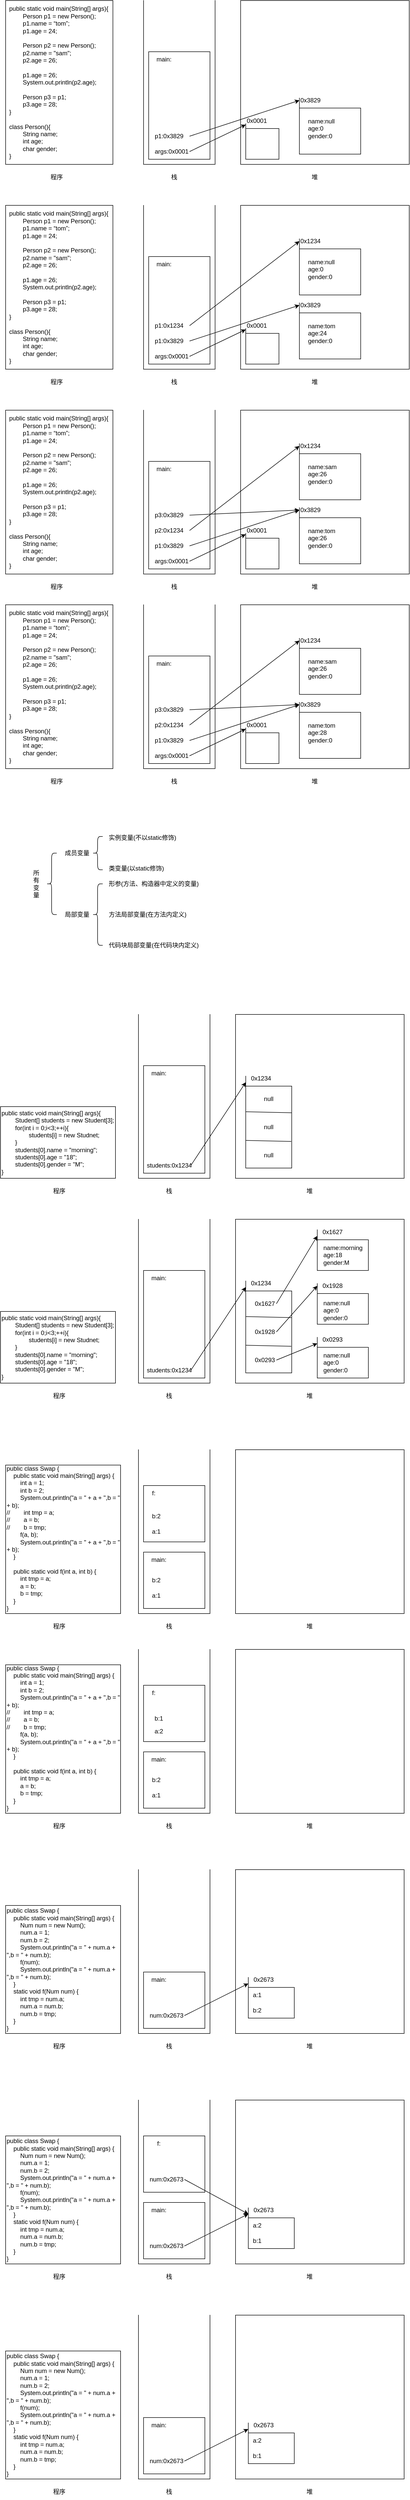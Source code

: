 <mxfile>
    <diagram id="-LHBJ2RUWfNCknTFRiG5" name="第 1 页">
        <mxGraphModel dx="1139" dy="756" grid="1" gridSize="10" guides="1" tooltips="1" connect="1" arrows="1" fold="1" page="1" pageScale="1" pageWidth="827" pageHeight="1169" math="0" shadow="0">
            <root>
                <mxCell id="0"/>
                <mxCell id="1" parent="0"/>
                <mxCell id="6" value="" style="rounded=0;whiteSpace=wrap;html=1;movable=1;resizable=1;rotatable=1;deletable=1;editable=1;locked=0;connectable=1;" parent="1" vertex="1">
                    <mxGeometry x="10" y="110" width="210" height="320" as="geometry"/>
                </mxCell>
                <mxCell id="5" value="public static void main(String[] args){&lt;div&gt;&lt;span style=&quot;white-space: pre;&quot;&gt;&#x9;&lt;/span&gt;Person p1 = new Person();&lt;br&gt;&lt;/div&gt;&lt;div&gt;&lt;span style=&quot;white-space: pre;&quot;&gt;&#x9;&lt;/span&gt;p1.name = “tom”;&lt;br&gt;&lt;/div&gt;&lt;div&gt;&lt;span style=&quot;white-space: pre;&quot;&gt;&#x9;&lt;/span&gt;p1.age = 24;&lt;br&gt;&lt;/div&gt;&lt;div&gt;&lt;br&gt;&lt;/div&gt;&lt;div&gt;&lt;span style=&quot;white-space: pre;&quot;&gt;&#x9;&lt;/span&gt;Person p2 = new Person();&lt;br&gt;&lt;/div&gt;&lt;div&gt;&lt;span style=&quot;white-space: pre;&quot;&gt;&#x9;&lt;/span&gt;p2.name = &quot;sam&quot;;&lt;br&gt;&lt;/div&gt;&lt;div&gt;&lt;span style=&quot;white-space: pre;&quot;&gt;&#x9;&lt;/span&gt;p2.age = 26;&lt;br&gt;&lt;/div&gt;&lt;div&gt;&lt;br&gt;&lt;/div&gt;&lt;div&gt;&lt;span style=&quot;white-space: pre;&quot;&gt;&#x9;&lt;/span&gt;p1.age = 26;&lt;br&gt;&lt;/div&gt;&lt;div&gt;&lt;span style=&quot;white-space: pre;&quot;&gt;&#x9;&lt;/span&gt;System.out.println(p2.age);&lt;br&gt;&lt;/div&gt;&lt;div&gt;&lt;br&gt;&lt;/div&gt;&lt;div&gt;&lt;span style=&quot;white-space: pre;&quot;&gt;&#x9;&lt;/span&gt;Person p3 = p1;&lt;br&gt;&lt;/div&gt;&lt;div&gt;&lt;span style=&quot;white-space: pre;&quot;&gt;&#x9;&lt;/span&gt;p3.age = 28;&lt;br&gt;&lt;/div&gt;&lt;div&gt;}&lt;/div&gt;&lt;div&gt;&lt;span style=&quot;background-color: transparent;&quot;&gt;&lt;br&gt;&lt;/span&gt;&lt;/div&gt;&lt;div&gt;&lt;span style=&quot;background-color: transparent;&quot;&gt;class Person(){&lt;/span&gt;&lt;/div&gt;&lt;div&gt;&lt;span style=&quot;background-color: transparent;&quot;&gt;&lt;span style=&quot;white-space: pre;&quot;&gt;&#x9;&lt;/span&gt;String name;&lt;/span&gt;&lt;/div&gt;&lt;div&gt;&lt;span style=&quot;background-color: transparent;&quot;&gt;&lt;span style=&quot;white-space: pre;&quot;&gt;&#x9;&lt;/span&gt;int age;&lt;br&gt;&lt;/span&gt;&lt;/div&gt;&lt;div&gt;&lt;span style=&quot;background-color: transparent;&quot;&gt;&lt;span style=&quot;white-space: pre;&quot;&gt;&#x9;&lt;/span&gt;char gender;&lt;br&gt;&lt;/span&gt;&lt;/div&gt;&lt;div&gt;&lt;span style=&quot;background-color: transparent;&quot;&gt;}&lt;/span&gt;&lt;/div&gt;" style="text;html=1;align=left;verticalAlign=middle;whiteSpace=wrap;rounded=0;movable=1;resizable=1;rotatable=1;deletable=1;editable=1;locked=0;connectable=1;" parent="1" vertex="1">
                    <mxGeometry x="15" y="110" width="200" height="320" as="geometry"/>
                </mxCell>
                <mxCell id="9" value="" style="shape=partialRectangle;whiteSpace=wrap;html=1;bottom=1;right=1;left=1;top=0;fillColor=default;routingCenterX=-0.5;labelBackgroundColor=none;movable=1;resizable=1;rotatable=1;deletable=1;editable=1;locked=0;connectable=1;" parent="1" vertex="1">
                    <mxGeometry x="280" y="110" width="140" height="320" as="geometry"/>
                </mxCell>
                <mxCell id="10" value="" style="rounded=0;whiteSpace=wrap;html=1;movable=1;resizable=1;rotatable=1;deletable=1;editable=1;locked=0;connectable=1;" parent="1" vertex="1">
                    <mxGeometry x="470" y="110" width="330" height="320" as="geometry"/>
                </mxCell>
                <mxCell id="11" value="程序" style="text;html=1;align=center;verticalAlign=middle;whiteSpace=wrap;rounded=0;movable=1;resizable=1;rotatable=1;deletable=1;editable=1;locked=0;connectable=1;" parent="1" vertex="1">
                    <mxGeometry x="80" y="440" width="60" height="30" as="geometry"/>
                </mxCell>
                <mxCell id="12" value="栈" style="text;html=1;align=center;verticalAlign=middle;whiteSpace=wrap;rounded=0;movable=1;resizable=1;rotatable=1;deletable=1;editable=1;locked=0;connectable=1;" parent="1" vertex="1">
                    <mxGeometry x="310" y="440" width="60" height="30" as="geometry"/>
                </mxCell>
                <mxCell id="13" value="堆" style="text;html=1;align=center;verticalAlign=middle;whiteSpace=wrap;rounded=0;movable=1;resizable=1;rotatable=1;deletable=1;editable=1;locked=0;connectable=1;" parent="1" vertex="1">
                    <mxGeometry x="585" y="440" width="60" height="30" as="geometry"/>
                </mxCell>
                <mxCell id="15" value="" style="rounded=0;whiteSpace=wrap;html=1;movable=1;resizable=1;rotatable=1;deletable=1;editable=1;locked=0;connectable=1;" parent="1" vertex="1">
                    <mxGeometry x="290" y="210" width="120" height="210" as="geometry"/>
                </mxCell>
                <mxCell id="16" value="main:" style="text;html=1;align=center;verticalAlign=middle;whiteSpace=wrap;rounded=0;movable=1;resizable=1;rotatable=1;deletable=1;editable=1;locked=0;connectable=1;" parent="1" vertex="1">
                    <mxGeometry x="290" y="210" width="60" height="30" as="geometry"/>
                </mxCell>
                <mxCell id="17" value="args:&lt;span style=&quot;color: rgb(0, 0, 0);&quot;&gt;0x0001&lt;/span&gt;" style="text;html=1;align=left;verticalAlign=middle;whiteSpace=wrap;rounded=0;movable=1;resizable=1;rotatable=1;deletable=1;editable=1;locked=0;connectable=1;" parent="1" vertex="1">
                    <mxGeometry x="300" y="390" width="70" height="30" as="geometry"/>
                </mxCell>
                <mxCell id="18" value="" style="rounded=0;whiteSpace=wrap;html=1;movable=1;resizable=1;rotatable=1;deletable=1;editable=1;locked=0;connectable=1;" parent="1" vertex="1">
                    <mxGeometry x="480" y="360" width="65" height="60" as="geometry"/>
                </mxCell>
                <mxCell id="19" value="" style="endArrow=none;html=1;exitX=0;exitY=1;exitDx=0;exitDy=0;movable=1;resizable=1;rotatable=1;deletable=1;editable=1;locked=0;connectable=1;" parent="1" source="18" edge="1">
                    <mxGeometry width="50" height="50" relative="1" as="geometry">
                        <mxPoint x="400" y="340" as="sourcePoint"/>
                        <mxPoint x="480" y="350" as="targetPoint"/>
                    </mxGeometry>
                </mxCell>
                <mxCell id="20" value="0x0001" style="text;html=1;align=left;verticalAlign=middle;whiteSpace=wrap;rounded=0;movable=1;resizable=1;rotatable=1;deletable=1;editable=1;locked=0;connectable=1;" parent="1" vertex="1">
                    <mxGeometry x="480" y="330" width="60" height="30" as="geometry"/>
                </mxCell>
                <mxCell id="21" value="" style="endArrow=classic;html=1;exitX=1;exitY=0.5;exitDx=0;exitDy=0;entryX=0;entryY=0.75;entryDx=0;entryDy=0;movable=1;resizable=1;rotatable=1;deletable=1;editable=1;locked=0;connectable=1;" parent="1" source="17" target="20" edge="1">
                    <mxGeometry width="50" height="50" relative="1" as="geometry">
                        <mxPoint x="400" y="340" as="sourcePoint"/>
                        <mxPoint x="450" y="290" as="targetPoint"/>
                    </mxGeometry>
                </mxCell>
                <mxCell id="22" value="p1:0x3829" style="text;html=1;align=left;verticalAlign=middle;whiteSpace=wrap;rounded=0;movable=1;resizable=1;rotatable=1;deletable=1;editable=1;locked=0;connectable=1;" parent="1" vertex="1">
                    <mxGeometry x="300" y="360" width="70" height="30" as="geometry"/>
                </mxCell>
                <mxCell id="23" value="" style="rounded=0;whiteSpace=wrap;html=1;movable=1;resizable=1;rotatable=1;deletable=1;editable=1;locked=0;connectable=1;" parent="1" vertex="1">
                    <mxGeometry x="585" y="320" width="120" height="90" as="geometry"/>
                </mxCell>
                <mxCell id="24" value="" style="endArrow=none;html=1;exitX=0;exitY=1;exitDx=0;exitDy=0;movable=1;resizable=1;rotatable=1;deletable=1;editable=1;locked=0;connectable=1;" parent="1" source="23" edge="1">
                    <mxGeometry width="50" height="50" relative="1" as="geometry">
                        <mxPoint x="400" y="340" as="sourcePoint"/>
                        <mxPoint x="585" y="300" as="targetPoint"/>
                    </mxGeometry>
                </mxCell>
                <mxCell id="25" value="0x3829" style="text;html=1;align=left;verticalAlign=middle;whiteSpace=wrap;rounded=0;movable=1;resizable=1;rotatable=1;deletable=1;editable=1;locked=0;connectable=1;" parent="1" vertex="1">
                    <mxGeometry x="585" y="290" width="60" height="30" as="geometry"/>
                </mxCell>
                <mxCell id="26" value="" style="endArrow=classic;html=1;exitX=1;exitY=0.5;exitDx=0;exitDy=0;entryX=0;entryY=0.5;entryDx=0;entryDy=0;movable=1;resizable=1;rotatable=1;deletable=1;editable=1;locked=0;connectable=1;" parent="1" source="22" target="25" edge="1">
                    <mxGeometry width="50" height="50" relative="1" as="geometry">
                        <mxPoint x="380" y="415" as="sourcePoint"/>
                        <mxPoint x="490" y="363" as="targetPoint"/>
                    </mxGeometry>
                </mxCell>
                <mxCell id="27" value="name:null&lt;div&gt;age:0&lt;/div&gt;&lt;div&gt;gender:0&lt;/div&gt;" style="text;html=1;align=left;verticalAlign=middle;whiteSpace=wrap;rounded=0;movable=1;resizable=1;rotatable=1;deletable=1;editable=1;locked=0;connectable=1;" parent="1" vertex="1">
                    <mxGeometry x="600" y="330" width="80" height="60" as="geometry"/>
                </mxCell>
                <mxCell id="48" value="" style="rounded=0;whiteSpace=wrap;html=1;movable=1;resizable=1;rotatable=1;deletable=1;editable=1;locked=0;connectable=1;" parent="1" vertex="1">
                    <mxGeometry x="10" y="510" width="210" height="320" as="geometry"/>
                </mxCell>
                <mxCell id="49" value="public static void main(String[] args){&lt;div&gt;&lt;span style=&quot;white-space: pre;&quot;&gt;&#x9;&lt;/span&gt;Person p1 = new Person();&lt;br&gt;&lt;/div&gt;&lt;div&gt;&lt;span style=&quot;white-space: pre;&quot;&gt;&#x9;&lt;/span&gt;p1.name = “tom”;&lt;br&gt;&lt;/div&gt;&lt;div&gt;&lt;span style=&quot;white-space: pre;&quot;&gt;&#x9;&lt;/span&gt;p1.age = 24;&lt;br&gt;&lt;/div&gt;&lt;div&gt;&lt;br&gt;&lt;/div&gt;&lt;div&gt;&lt;span style=&quot;white-space: pre;&quot;&gt;&#x9;&lt;/span&gt;Person p2 = new Person();&lt;br&gt;&lt;/div&gt;&lt;div&gt;&lt;span style=&quot;white-space: pre;&quot;&gt;&#x9;&lt;/span&gt;p2.name = &quot;sam&quot;;&lt;br&gt;&lt;/div&gt;&lt;div&gt;&lt;span style=&quot;white-space: pre;&quot;&gt;&#x9;&lt;/span&gt;p2.age = 26;&lt;br&gt;&lt;/div&gt;&lt;div&gt;&lt;br&gt;&lt;/div&gt;&lt;div&gt;&lt;span style=&quot;white-space: pre;&quot;&gt;&#x9;&lt;/span&gt;p1.age = 26;&lt;br&gt;&lt;/div&gt;&lt;div&gt;&lt;span style=&quot;white-space: pre;&quot;&gt;&#x9;&lt;/span&gt;System.out.println(p2.age);&lt;br&gt;&lt;/div&gt;&lt;div&gt;&lt;br&gt;&lt;/div&gt;&lt;div&gt;&lt;span style=&quot;white-space: pre;&quot;&gt;&#x9;&lt;/span&gt;Person p3 = p1;&lt;br&gt;&lt;/div&gt;&lt;div&gt;&lt;span style=&quot;white-space: pre;&quot;&gt;&#x9;&lt;/span&gt;p3.age = 28;&lt;br&gt;&lt;/div&gt;&lt;div&gt;}&lt;/div&gt;&lt;div&gt;&lt;span style=&quot;background-color: transparent;&quot;&gt;&lt;br&gt;&lt;/span&gt;&lt;/div&gt;&lt;div&gt;&lt;span style=&quot;background-color: transparent;&quot;&gt;class Person(){&lt;/span&gt;&lt;/div&gt;&lt;div&gt;&lt;span style=&quot;background-color: transparent;&quot;&gt;&lt;span style=&quot;white-space: pre;&quot;&gt;&#x9;&lt;/span&gt;String name;&lt;/span&gt;&lt;/div&gt;&lt;div&gt;&lt;span style=&quot;background-color: transparent;&quot;&gt;&lt;span style=&quot;white-space: pre;&quot;&gt;&#x9;&lt;/span&gt;int age;&lt;br&gt;&lt;/span&gt;&lt;/div&gt;&lt;div&gt;&lt;span style=&quot;background-color: transparent;&quot;&gt;&lt;span style=&quot;white-space: pre;&quot;&gt;&#x9;&lt;/span&gt;char gender;&lt;br&gt;&lt;/span&gt;&lt;/div&gt;&lt;div&gt;&lt;span style=&quot;background-color: transparent;&quot;&gt;}&lt;/span&gt;&lt;/div&gt;" style="text;html=1;align=left;verticalAlign=middle;whiteSpace=wrap;rounded=0;movable=1;resizable=1;rotatable=1;deletable=1;editable=1;locked=0;connectable=1;" parent="1" vertex="1">
                    <mxGeometry x="15" y="510" width="200" height="320" as="geometry"/>
                </mxCell>
                <mxCell id="50" value="" style="shape=partialRectangle;whiteSpace=wrap;html=1;bottom=1;right=1;left=1;top=0;fillColor=default;routingCenterX=-0.5;labelBackgroundColor=none;movable=1;resizable=1;rotatable=1;deletable=1;editable=1;locked=0;connectable=1;" parent="1" vertex="1">
                    <mxGeometry x="280" y="510" width="140" height="320" as="geometry"/>
                </mxCell>
                <mxCell id="51" value="" style="rounded=0;whiteSpace=wrap;html=1;movable=1;resizable=1;rotatable=1;deletable=1;editable=1;locked=0;connectable=1;" parent="1" vertex="1">
                    <mxGeometry x="470" y="510" width="330" height="320" as="geometry"/>
                </mxCell>
                <mxCell id="52" value="程序" style="text;html=1;align=center;verticalAlign=middle;whiteSpace=wrap;rounded=0;movable=1;resizable=1;rotatable=1;deletable=1;editable=1;locked=0;connectable=1;" parent="1" vertex="1">
                    <mxGeometry x="80" y="840" width="60" height="30" as="geometry"/>
                </mxCell>
                <mxCell id="53" value="栈" style="text;html=1;align=center;verticalAlign=middle;whiteSpace=wrap;rounded=0;movable=1;resizable=1;rotatable=1;deletable=1;editable=1;locked=0;connectable=1;" parent="1" vertex="1">
                    <mxGeometry x="310" y="840" width="60" height="30" as="geometry"/>
                </mxCell>
                <mxCell id="54" value="堆" style="text;html=1;align=center;verticalAlign=middle;whiteSpace=wrap;rounded=0;movable=1;resizable=1;rotatable=1;deletable=1;editable=1;locked=0;connectable=1;" parent="1" vertex="1">
                    <mxGeometry x="585" y="840" width="60" height="30" as="geometry"/>
                </mxCell>
                <mxCell id="55" value="" style="rounded=0;whiteSpace=wrap;html=1;movable=1;resizable=1;rotatable=1;deletable=1;editable=1;locked=0;connectable=1;" parent="1" vertex="1">
                    <mxGeometry x="290" y="610" width="120" height="210" as="geometry"/>
                </mxCell>
                <mxCell id="56" value="main:" style="text;html=1;align=center;verticalAlign=middle;whiteSpace=wrap;rounded=0;movable=1;resizable=1;rotatable=1;deletable=1;editable=1;locked=0;connectable=1;" parent="1" vertex="1">
                    <mxGeometry x="290" y="610" width="60" height="30" as="geometry"/>
                </mxCell>
                <mxCell id="57" value="args:&lt;span style=&quot;color: rgb(0, 0, 0);&quot;&gt;0x0001&lt;/span&gt;" style="text;html=1;align=left;verticalAlign=middle;whiteSpace=wrap;rounded=0;movable=1;resizable=1;rotatable=1;deletable=1;editable=1;locked=0;connectable=1;" parent="1" vertex="1">
                    <mxGeometry x="300" y="790" width="70" height="30" as="geometry"/>
                </mxCell>
                <mxCell id="58" value="" style="rounded=0;whiteSpace=wrap;html=1;movable=1;resizable=1;rotatable=1;deletable=1;editable=1;locked=0;connectable=1;" parent="1" vertex="1">
                    <mxGeometry x="480" y="760" width="65" height="60" as="geometry"/>
                </mxCell>
                <mxCell id="59" value="" style="endArrow=none;html=1;exitX=0;exitY=1;exitDx=0;exitDy=0;movable=1;resizable=1;rotatable=1;deletable=1;editable=1;locked=0;connectable=1;" parent="1" source="58" edge="1">
                    <mxGeometry width="50" height="50" relative="1" as="geometry">
                        <mxPoint x="400" y="740" as="sourcePoint"/>
                        <mxPoint x="480" y="750" as="targetPoint"/>
                    </mxGeometry>
                </mxCell>
                <mxCell id="60" value="0x0001" style="text;html=1;align=left;verticalAlign=middle;whiteSpace=wrap;rounded=0;movable=1;resizable=1;rotatable=1;deletable=1;editable=1;locked=0;connectable=1;" parent="1" vertex="1">
                    <mxGeometry x="480" y="730" width="60" height="30" as="geometry"/>
                </mxCell>
                <mxCell id="61" value="" style="endArrow=classic;html=1;exitX=1;exitY=0.5;exitDx=0;exitDy=0;entryX=0;entryY=0.75;entryDx=0;entryDy=0;movable=1;resizable=1;rotatable=1;deletable=1;editable=1;locked=0;connectable=1;" parent="1" source="57" target="60" edge="1">
                    <mxGeometry width="50" height="50" relative="1" as="geometry">
                        <mxPoint x="400" y="740" as="sourcePoint"/>
                        <mxPoint x="450" y="690" as="targetPoint"/>
                    </mxGeometry>
                </mxCell>
                <mxCell id="62" value="p1:0x3829" style="text;html=1;align=left;verticalAlign=middle;whiteSpace=wrap;rounded=0;movable=1;resizable=1;rotatable=1;deletable=1;editable=1;locked=0;connectable=1;" parent="1" vertex="1">
                    <mxGeometry x="300" y="760" width="70" height="30" as="geometry"/>
                </mxCell>
                <mxCell id="63" value="" style="rounded=0;whiteSpace=wrap;html=1;movable=1;resizable=1;rotatable=1;deletable=1;editable=1;locked=0;connectable=1;" parent="1" vertex="1">
                    <mxGeometry x="585" y="720" width="120" height="90" as="geometry"/>
                </mxCell>
                <mxCell id="64" value="" style="endArrow=none;html=1;exitX=0;exitY=1;exitDx=0;exitDy=0;movable=1;resizable=1;rotatable=1;deletable=1;editable=1;locked=0;connectable=1;" parent="1" source="63" edge="1">
                    <mxGeometry width="50" height="50" relative="1" as="geometry">
                        <mxPoint x="400" y="740" as="sourcePoint"/>
                        <mxPoint x="585" y="700" as="targetPoint"/>
                    </mxGeometry>
                </mxCell>
                <mxCell id="65" value="0x3829" style="text;html=1;align=left;verticalAlign=middle;whiteSpace=wrap;rounded=0;movable=1;resizable=1;rotatable=1;deletable=1;editable=1;locked=0;connectable=1;" parent="1" vertex="1">
                    <mxGeometry x="585" y="690" width="60" height="30" as="geometry"/>
                </mxCell>
                <mxCell id="66" value="" style="endArrow=classic;html=1;exitX=1;exitY=0.5;exitDx=0;exitDy=0;entryX=0;entryY=0.5;entryDx=0;entryDy=0;movable=1;resizable=1;rotatable=1;deletable=1;editable=1;locked=0;connectable=1;" parent="1" source="62" target="65" edge="1">
                    <mxGeometry width="50" height="50" relative="1" as="geometry">
                        <mxPoint x="380" y="815" as="sourcePoint"/>
                        <mxPoint x="490" y="763" as="targetPoint"/>
                    </mxGeometry>
                </mxCell>
                <mxCell id="67" value="name:tom&lt;div&gt;age:24&lt;/div&gt;&lt;div&gt;gender:0&lt;/div&gt;" style="text;html=1;align=left;verticalAlign=middle;whiteSpace=wrap;rounded=0;movable=1;resizable=1;rotatable=1;deletable=1;editable=1;locked=0;connectable=1;" parent="1" vertex="1">
                    <mxGeometry x="600" y="730" width="80" height="60" as="geometry"/>
                </mxCell>
                <mxCell id="68" value="p1:0x1234" style="text;html=1;align=left;verticalAlign=middle;whiteSpace=wrap;rounded=0;movable=1;resizable=1;rotatable=1;deletable=1;editable=1;locked=0;connectable=1;" parent="1" vertex="1">
                    <mxGeometry x="300" y="730" width="70" height="30" as="geometry"/>
                </mxCell>
                <mxCell id="69" value="" style="rounded=0;whiteSpace=wrap;html=1;movable=1;resizable=1;rotatable=1;deletable=1;editable=1;locked=0;connectable=1;" parent="1" vertex="1">
                    <mxGeometry x="585" y="595" width="120" height="90" as="geometry"/>
                </mxCell>
                <mxCell id="70" value="" style="endArrow=none;html=1;exitX=0;exitY=1;exitDx=0;exitDy=0;movable=1;resizable=1;rotatable=1;deletable=1;editable=1;locked=0;connectable=1;" parent="1" source="69" edge="1">
                    <mxGeometry width="50" height="50" relative="1" as="geometry">
                        <mxPoint x="400" y="615" as="sourcePoint"/>
                        <mxPoint x="585" y="575" as="targetPoint"/>
                    </mxGeometry>
                </mxCell>
                <mxCell id="71" value="0x1234" style="text;html=1;align=left;verticalAlign=middle;whiteSpace=wrap;rounded=0;movable=1;resizable=1;rotatable=1;deletable=1;editable=1;locked=0;connectable=1;" parent="1" vertex="1">
                    <mxGeometry x="585" y="565" width="60" height="30" as="geometry"/>
                </mxCell>
                <mxCell id="72" value="name:null&lt;div&gt;age:0&lt;/div&gt;&lt;div&gt;gender:0&lt;/div&gt;" style="text;html=1;align=left;verticalAlign=middle;whiteSpace=wrap;rounded=0;movable=1;resizable=1;rotatable=1;deletable=1;editable=1;locked=0;connectable=1;" parent="1" vertex="1">
                    <mxGeometry x="600" y="605" width="80" height="60" as="geometry"/>
                </mxCell>
                <mxCell id="73" value="" style="endArrow=classic;html=1;exitX=1;exitY=0.5;exitDx=0;exitDy=0;entryX=0;entryY=0.5;entryDx=0;entryDy=0;movable=1;resizable=1;rotatable=1;deletable=1;editable=1;locked=0;connectable=1;" parent="1" source="68" target="71" edge="1">
                    <mxGeometry width="50" height="50" relative="1" as="geometry">
                        <mxPoint x="380" y="785" as="sourcePoint"/>
                        <mxPoint x="595" y="715" as="targetPoint"/>
                    </mxGeometry>
                </mxCell>
                <mxCell id="100" value="" style="rounded=0;whiteSpace=wrap;html=1;movable=1;resizable=1;rotatable=1;deletable=1;editable=1;locked=0;connectable=1;" parent="1" vertex="1">
                    <mxGeometry x="10" y="910" width="210" height="320" as="geometry"/>
                </mxCell>
                <mxCell id="101" value="public static void main(String[] args){&lt;div&gt;&lt;span style=&quot;white-space: pre;&quot;&gt;&#x9;&lt;/span&gt;Person p1 = new Person();&lt;br&gt;&lt;/div&gt;&lt;div&gt;&lt;span style=&quot;white-space: pre;&quot;&gt;&#x9;&lt;/span&gt;p1.name = “tom”;&lt;br&gt;&lt;/div&gt;&lt;div&gt;&lt;span style=&quot;white-space: pre;&quot;&gt;&#x9;&lt;/span&gt;p1.age = 24;&lt;br&gt;&lt;/div&gt;&lt;div&gt;&lt;br&gt;&lt;/div&gt;&lt;div&gt;&lt;span style=&quot;white-space: pre;&quot;&gt;&#x9;&lt;/span&gt;Person p2 = new Person();&lt;br&gt;&lt;/div&gt;&lt;div&gt;&lt;span style=&quot;white-space: pre;&quot;&gt;&#x9;&lt;/span&gt;p2.name = &quot;sam&quot;;&lt;br&gt;&lt;/div&gt;&lt;div&gt;&lt;span style=&quot;white-space: pre;&quot;&gt;&#x9;&lt;/span&gt;p2.age = 26;&lt;br&gt;&lt;/div&gt;&lt;div&gt;&lt;br&gt;&lt;/div&gt;&lt;div&gt;&lt;span style=&quot;white-space: pre;&quot;&gt;&#x9;&lt;/span&gt;p1.age = 26;&lt;br&gt;&lt;/div&gt;&lt;div&gt;&lt;span style=&quot;white-space: pre;&quot;&gt;&#x9;&lt;/span&gt;System.out.println(p2.age);&lt;br&gt;&lt;/div&gt;&lt;div&gt;&lt;br&gt;&lt;/div&gt;&lt;div&gt;&lt;span style=&quot;white-space: pre;&quot;&gt;&#x9;&lt;/span&gt;Person p3 = p1;&lt;br&gt;&lt;/div&gt;&lt;div&gt;&lt;span style=&quot;white-space: pre;&quot;&gt;&#x9;&lt;/span&gt;p3.age = 28;&lt;br&gt;&lt;/div&gt;&lt;div&gt;}&lt;/div&gt;&lt;div&gt;&lt;span style=&quot;background-color: transparent;&quot;&gt;&lt;br&gt;&lt;/span&gt;&lt;/div&gt;&lt;div&gt;&lt;span style=&quot;background-color: transparent;&quot;&gt;class Person(){&lt;/span&gt;&lt;/div&gt;&lt;div&gt;&lt;span style=&quot;background-color: transparent;&quot;&gt;&lt;span style=&quot;white-space: pre;&quot;&gt;&#x9;&lt;/span&gt;String name;&lt;/span&gt;&lt;/div&gt;&lt;div&gt;&lt;span style=&quot;background-color: transparent;&quot;&gt;&lt;span style=&quot;white-space: pre;&quot;&gt;&#x9;&lt;/span&gt;int age;&lt;br&gt;&lt;/span&gt;&lt;/div&gt;&lt;div&gt;&lt;span style=&quot;background-color: transparent;&quot;&gt;&lt;span style=&quot;white-space: pre;&quot;&gt;&#x9;&lt;/span&gt;char gender;&lt;br&gt;&lt;/span&gt;&lt;/div&gt;&lt;div&gt;&lt;span style=&quot;background-color: transparent;&quot;&gt;}&lt;/span&gt;&lt;/div&gt;" style="text;html=1;align=left;verticalAlign=middle;whiteSpace=wrap;rounded=0;movable=1;resizable=1;rotatable=1;deletable=1;editable=1;locked=0;connectable=1;" parent="1" vertex="1">
                    <mxGeometry x="15" y="910" width="200" height="320" as="geometry"/>
                </mxCell>
                <mxCell id="102" value="" style="shape=partialRectangle;whiteSpace=wrap;html=1;bottom=1;right=1;left=1;top=0;fillColor=default;routingCenterX=-0.5;labelBackgroundColor=none;movable=1;resizable=1;rotatable=1;deletable=1;editable=1;locked=0;connectable=1;" parent="1" vertex="1">
                    <mxGeometry x="280" y="910" width="140" height="320" as="geometry"/>
                </mxCell>
                <mxCell id="103" value="" style="rounded=0;whiteSpace=wrap;html=1;movable=1;resizable=1;rotatable=1;deletable=1;editable=1;locked=0;connectable=1;" parent="1" vertex="1">
                    <mxGeometry x="470" y="910" width="330" height="320" as="geometry"/>
                </mxCell>
                <mxCell id="104" value="程序" style="text;html=1;align=center;verticalAlign=middle;whiteSpace=wrap;rounded=0;movable=1;resizable=1;rotatable=1;deletable=1;editable=1;locked=0;connectable=1;" parent="1" vertex="1">
                    <mxGeometry x="80" y="1240" width="60" height="30" as="geometry"/>
                </mxCell>
                <mxCell id="105" value="栈" style="text;html=1;align=center;verticalAlign=middle;whiteSpace=wrap;rounded=0;movable=1;resizable=1;rotatable=1;deletable=1;editable=1;locked=0;connectable=1;" parent="1" vertex="1">
                    <mxGeometry x="310" y="1240" width="60" height="30" as="geometry"/>
                </mxCell>
                <mxCell id="106" value="堆" style="text;html=1;align=center;verticalAlign=middle;whiteSpace=wrap;rounded=0;movable=1;resizable=1;rotatable=1;deletable=1;editable=1;locked=0;connectable=1;" parent="1" vertex="1">
                    <mxGeometry x="585" y="1240" width="60" height="30" as="geometry"/>
                </mxCell>
                <mxCell id="107" value="" style="rounded=0;whiteSpace=wrap;html=1;movable=1;resizable=1;rotatable=1;deletable=1;editable=1;locked=0;connectable=1;" parent="1" vertex="1">
                    <mxGeometry x="290" y="1010" width="120" height="210" as="geometry"/>
                </mxCell>
                <mxCell id="108" value="main:" style="text;html=1;align=center;verticalAlign=middle;whiteSpace=wrap;rounded=0;movable=1;resizable=1;rotatable=1;deletable=1;editable=1;locked=0;connectable=1;" parent="1" vertex="1">
                    <mxGeometry x="290" y="1010" width="60" height="30" as="geometry"/>
                </mxCell>
                <mxCell id="109" value="args:&lt;span style=&quot;color: rgb(0, 0, 0);&quot;&gt;0x0001&lt;/span&gt;" style="text;html=1;align=left;verticalAlign=middle;whiteSpace=wrap;rounded=0;movable=1;resizable=1;rotatable=1;deletable=1;editable=1;locked=0;connectable=1;" parent="1" vertex="1">
                    <mxGeometry x="300" y="1190" width="70" height="30" as="geometry"/>
                </mxCell>
                <mxCell id="110" value="" style="rounded=0;whiteSpace=wrap;html=1;movable=1;resizable=1;rotatable=1;deletable=1;editable=1;locked=0;connectable=1;" parent="1" vertex="1">
                    <mxGeometry x="480" y="1160" width="65" height="60" as="geometry"/>
                </mxCell>
                <mxCell id="111" value="" style="endArrow=none;html=1;exitX=0;exitY=1;exitDx=0;exitDy=0;movable=1;resizable=1;rotatable=1;deletable=1;editable=1;locked=0;connectable=1;" parent="1" source="110" edge="1">
                    <mxGeometry width="50" height="50" relative="1" as="geometry">
                        <mxPoint x="400" y="1140" as="sourcePoint"/>
                        <mxPoint x="480" y="1150" as="targetPoint"/>
                    </mxGeometry>
                </mxCell>
                <mxCell id="112" value="0x0001" style="text;html=1;align=left;verticalAlign=middle;whiteSpace=wrap;rounded=0;movable=1;resizable=1;rotatable=1;deletable=1;editable=1;locked=0;connectable=1;" parent="1" vertex="1">
                    <mxGeometry x="480" y="1130" width="60" height="30" as="geometry"/>
                </mxCell>
                <mxCell id="113" value="" style="endArrow=classic;html=1;exitX=1;exitY=0.5;exitDx=0;exitDy=0;entryX=0;entryY=0.75;entryDx=0;entryDy=0;movable=1;resizable=1;rotatable=1;deletable=1;editable=1;locked=0;connectable=1;" parent="1" source="109" target="112" edge="1">
                    <mxGeometry width="50" height="50" relative="1" as="geometry">
                        <mxPoint x="400" y="1140" as="sourcePoint"/>
                        <mxPoint x="450" y="1090" as="targetPoint"/>
                    </mxGeometry>
                </mxCell>
                <mxCell id="114" value="p1:0x3829" style="text;html=1;align=left;verticalAlign=middle;whiteSpace=wrap;rounded=0;movable=1;resizable=1;rotatable=1;deletable=1;editable=1;locked=0;connectable=1;" parent="1" vertex="1">
                    <mxGeometry x="300" y="1160" width="70" height="30" as="geometry"/>
                </mxCell>
                <mxCell id="115" value="" style="rounded=0;whiteSpace=wrap;html=1;movable=1;resizable=1;rotatable=1;deletable=1;editable=1;locked=0;connectable=1;" parent="1" vertex="1">
                    <mxGeometry x="585" y="1120" width="120" height="90" as="geometry"/>
                </mxCell>
                <mxCell id="116" value="" style="endArrow=none;html=1;exitX=0;exitY=1;exitDx=0;exitDy=0;movable=1;resizable=1;rotatable=1;deletable=1;editable=1;locked=0;connectable=1;" parent="1" source="115" edge="1">
                    <mxGeometry width="50" height="50" relative="1" as="geometry">
                        <mxPoint x="400" y="1140" as="sourcePoint"/>
                        <mxPoint x="585" y="1100" as="targetPoint"/>
                    </mxGeometry>
                </mxCell>
                <mxCell id="117" value="0x3829" style="text;html=1;align=left;verticalAlign=middle;whiteSpace=wrap;rounded=0;movable=1;resizable=1;rotatable=1;deletable=1;editable=1;locked=0;connectable=1;" parent="1" vertex="1">
                    <mxGeometry x="585" y="1090" width="60" height="30" as="geometry"/>
                </mxCell>
                <mxCell id="118" value="" style="endArrow=classic;html=1;exitX=1;exitY=0.5;exitDx=0;exitDy=0;entryX=0;entryY=0.5;entryDx=0;entryDy=0;movable=1;resizable=1;rotatable=1;deletable=1;editable=1;locked=0;connectable=1;" parent="1" source="114" target="117" edge="1">
                    <mxGeometry width="50" height="50" relative="1" as="geometry">
                        <mxPoint x="380" y="1215" as="sourcePoint"/>
                        <mxPoint x="490" y="1163" as="targetPoint"/>
                    </mxGeometry>
                </mxCell>
                <mxCell id="119" value="name:tom&lt;div&gt;age:26&lt;/div&gt;&lt;div&gt;gender:0&lt;/div&gt;" style="text;html=1;align=left;verticalAlign=middle;whiteSpace=wrap;rounded=0;movable=1;resizable=1;rotatable=1;deletable=1;editable=1;locked=0;connectable=1;" parent="1" vertex="1">
                    <mxGeometry x="600" y="1130" width="80" height="60" as="geometry"/>
                </mxCell>
                <mxCell id="120" value="p2:0x1234" style="text;html=1;align=left;verticalAlign=middle;whiteSpace=wrap;rounded=0;movable=1;resizable=1;rotatable=1;deletable=1;editable=1;locked=0;connectable=1;" parent="1" vertex="1">
                    <mxGeometry x="300" y="1130" width="70" height="30" as="geometry"/>
                </mxCell>
                <mxCell id="121" value="" style="rounded=0;whiteSpace=wrap;html=1;movable=1;resizable=1;rotatable=1;deletable=1;editable=1;locked=0;connectable=1;" parent="1" vertex="1">
                    <mxGeometry x="585" y="995" width="120" height="90" as="geometry"/>
                </mxCell>
                <mxCell id="122" value="" style="endArrow=none;html=1;exitX=0;exitY=1;exitDx=0;exitDy=0;movable=1;resizable=1;rotatable=1;deletable=1;editable=1;locked=0;connectable=1;" parent="1" source="121" edge="1">
                    <mxGeometry width="50" height="50" relative="1" as="geometry">
                        <mxPoint x="400" y="1015" as="sourcePoint"/>
                        <mxPoint x="585" y="975" as="targetPoint"/>
                    </mxGeometry>
                </mxCell>
                <mxCell id="123" value="0x1234" style="text;html=1;align=left;verticalAlign=middle;whiteSpace=wrap;rounded=0;movable=1;resizable=1;rotatable=1;deletable=1;editable=1;locked=0;connectable=1;" parent="1" vertex="1">
                    <mxGeometry x="585" y="965" width="60" height="30" as="geometry"/>
                </mxCell>
                <mxCell id="124" value="name:sam&lt;div&gt;age:26&lt;/div&gt;&lt;div&gt;gender:0&lt;/div&gt;" style="text;html=1;align=left;verticalAlign=middle;whiteSpace=wrap;rounded=0;movable=1;resizable=1;rotatable=1;deletable=1;editable=1;locked=0;connectable=1;" parent="1" vertex="1">
                    <mxGeometry x="600" y="1005" width="80" height="60" as="geometry"/>
                </mxCell>
                <mxCell id="125" value="" style="endArrow=classic;html=1;exitX=1;exitY=0.5;exitDx=0;exitDy=0;entryX=0;entryY=0.5;entryDx=0;entryDy=0;movable=1;resizable=1;rotatable=1;deletable=1;editable=1;locked=0;connectable=1;" parent="1" source="120" target="123" edge="1">
                    <mxGeometry width="50" height="50" relative="1" as="geometry">
                        <mxPoint x="380" y="1185" as="sourcePoint"/>
                        <mxPoint x="595" y="1115" as="targetPoint"/>
                    </mxGeometry>
                </mxCell>
                <mxCell id="126" value="p3:0x3829" style="text;html=1;align=left;verticalAlign=middle;whiteSpace=wrap;rounded=0;movable=1;resizable=1;rotatable=1;deletable=1;editable=1;locked=0;connectable=1;" parent="1" vertex="1">
                    <mxGeometry x="300" y="1100" width="70" height="30" as="geometry"/>
                </mxCell>
                <mxCell id="127" value="" style="endArrow=classic;html=1;entryX=0;entryY=0.5;entryDx=0;entryDy=0;movable=1;resizable=1;rotatable=1;deletable=1;editable=1;locked=0;connectable=1;exitX=1;exitY=0.5;exitDx=0;exitDy=0;" parent="1" source="126" target="117" edge="1">
                    <mxGeometry width="50" height="50" relative="1" as="geometry">
                        <mxPoint x="380" y="1185" as="sourcePoint"/>
                        <mxPoint x="595" y="1115" as="targetPoint"/>
                    </mxGeometry>
                </mxCell>
                <mxCell id="128" value="" style="rounded=0;whiteSpace=wrap;html=1;movable=1;resizable=1;rotatable=1;deletable=1;editable=1;locked=0;connectable=1;" parent="1" vertex="1">
                    <mxGeometry x="10" y="1290" width="210" height="320" as="geometry"/>
                </mxCell>
                <mxCell id="129" value="public static void main(String[] args){&lt;div&gt;&lt;span style=&quot;white-space: pre;&quot;&gt;&#x9;&lt;/span&gt;Person p1 = new Person();&lt;br&gt;&lt;/div&gt;&lt;div&gt;&lt;span style=&quot;white-space: pre;&quot;&gt;&#x9;&lt;/span&gt;p1.name = “tom”;&lt;br&gt;&lt;/div&gt;&lt;div&gt;&lt;span style=&quot;white-space: pre;&quot;&gt;&#x9;&lt;/span&gt;p1.age = 24;&lt;br&gt;&lt;/div&gt;&lt;div&gt;&lt;br&gt;&lt;/div&gt;&lt;div&gt;&lt;span style=&quot;white-space: pre;&quot;&gt;&#x9;&lt;/span&gt;Person p2 = new Person();&lt;br&gt;&lt;/div&gt;&lt;div&gt;&lt;span style=&quot;white-space: pre;&quot;&gt;&#x9;&lt;/span&gt;p2.name = &quot;sam&quot;;&lt;br&gt;&lt;/div&gt;&lt;div&gt;&lt;span style=&quot;white-space: pre;&quot;&gt;&#x9;&lt;/span&gt;p2.age = 26;&lt;br&gt;&lt;/div&gt;&lt;div&gt;&lt;br&gt;&lt;/div&gt;&lt;div&gt;&lt;span style=&quot;white-space: pre;&quot;&gt;&#x9;&lt;/span&gt;p1.age = 26;&lt;br&gt;&lt;/div&gt;&lt;div&gt;&lt;span style=&quot;white-space: pre;&quot;&gt;&#x9;&lt;/span&gt;System.out.println(p2.age);&lt;br&gt;&lt;/div&gt;&lt;div&gt;&lt;br&gt;&lt;/div&gt;&lt;div&gt;&lt;span style=&quot;white-space: pre;&quot;&gt;&#x9;&lt;/span&gt;Person p3 = p1;&lt;br&gt;&lt;/div&gt;&lt;div&gt;&lt;span style=&quot;white-space: pre;&quot;&gt;&#x9;&lt;/span&gt;p3.age = 28;&lt;br&gt;&lt;/div&gt;&lt;div&gt;}&lt;/div&gt;&lt;div&gt;&lt;span style=&quot;background-color: transparent;&quot;&gt;&lt;br&gt;&lt;/span&gt;&lt;/div&gt;&lt;div&gt;&lt;span style=&quot;background-color: transparent;&quot;&gt;class Person(){&lt;/span&gt;&lt;/div&gt;&lt;div&gt;&lt;span style=&quot;background-color: transparent;&quot;&gt;&lt;span style=&quot;white-space: pre;&quot;&gt;&#x9;&lt;/span&gt;String name;&lt;/span&gt;&lt;/div&gt;&lt;div&gt;&lt;span style=&quot;background-color: transparent;&quot;&gt;&lt;span style=&quot;white-space: pre;&quot;&gt;&#x9;&lt;/span&gt;int age;&lt;br&gt;&lt;/span&gt;&lt;/div&gt;&lt;div&gt;&lt;span style=&quot;background-color: transparent;&quot;&gt;&lt;span style=&quot;white-space: pre;&quot;&gt;&#x9;&lt;/span&gt;char gender;&lt;br&gt;&lt;/span&gt;&lt;/div&gt;&lt;div&gt;&lt;span style=&quot;background-color: transparent;&quot;&gt;}&lt;/span&gt;&lt;/div&gt;" style="text;html=1;align=left;verticalAlign=middle;whiteSpace=wrap;rounded=0;movable=1;resizable=1;rotatable=1;deletable=1;editable=1;locked=0;connectable=1;" parent="1" vertex="1">
                    <mxGeometry x="15" y="1290" width="200" height="320" as="geometry"/>
                </mxCell>
                <mxCell id="130" value="" style="shape=partialRectangle;whiteSpace=wrap;html=1;bottom=1;right=1;left=1;top=0;fillColor=default;routingCenterX=-0.5;labelBackgroundColor=none;movable=1;resizable=1;rotatable=1;deletable=1;editable=1;locked=0;connectable=1;" parent="1" vertex="1">
                    <mxGeometry x="280" y="1290" width="140" height="320" as="geometry"/>
                </mxCell>
                <mxCell id="131" value="" style="rounded=0;whiteSpace=wrap;html=1;movable=1;resizable=1;rotatable=1;deletable=1;editable=1;locked=0;connectable=1;" parent="1" vertex="1">
                    <mxGeometry x="470" y="1290" width="330" height="320" as="geometry"/>
                </mxCell>
                <mxCell id="132" value="程序" style="text;html=1;align=center;verticalAlign=middle;whiteSpace=wrap;rounded=0;movable=1;resizable=1;rotatable=1;deletable=1;editable=1;locked=0;connectable=1;" parent="1" vertex="1">
                    <mxGeometry x="80" y="1620" width="60" height="30" as="geometry"/>
                </mxCell>
                <mxCell id="133" value="栈" style="text;html=1;align=center;verticalAlign=middle;whiteSpace=wrap;rounded=0;movable=1;resizable=1;rotatable=1;deletable=1;editable=1;locked=0;connectable=1;" parent="1" vertex="1">
                    <mxGeometry x="310" y="1620" width="60" height="30" as="geometry"/>
                </mxCell>
                <mxCell id="134" value="堆" style="text;html=1;align=center;verticalAlign=middle;whiteSpace=wrap;rounded=0;movable=1;resizable=1;rotatable=1;deletable=1;editable=1;locked=0;connectable=1;" parent="1" vertex="1">
                    <mxGeometry x="585" y="1620" width="60" height="30" as="geometry"/>
                </mxCell>
                <mxCell id="135" value="" style="rounded=0;whiteSpace=wrap;html=1;movable=1;resizable=1;rotatable=1;deletable=1;editable=1;locked=0;connectable=1;" parent="1" vertex="1">
                    <mxGeometry x="290" y="1390" width="120" height="210" as="geometry"/>
                </mxCell>
                <mxCell id="136" value="main:" style="text;html=1;align=center;verticalAlign=middle;whiteSpace=wrap;rounded=0;movable=1;resizable=1;rotatable=1;deletable=1;editable=1;locked=0;connectable=1;" parent="1" vertex="1">
                    <mxGeometry x="290" y="1390" width="60" height="30" as="geometry"/>
                </mxCell>
                <mxCell id="137" value="args:&lt;span style=&quot;color: rgb(0, 0, 0);&quot;&gt;0x0001&lt;/span&gt;" style="text;html=1;align=left;verticalAlign=middle;whiteSpace=wrap;rounded=0;movable=1;resizable=1;rotatable=1;deletable=1;editable=1;locked=0;connectable=1;" parent="1" vertex="1">
                    <mxGeometry x="300" y="1570" width="70" height="30" as="geometry"/>
                </mxCell>
                <mxCell id="138" value="" style="rounded=0;whiteSpace=wrap;html=1;movable=1;resizable=1;rotatable=1;deletable=1;editable=1;locked=0;connectable=1;" parent="1" vertex="1">
                    <mxGeometry x="480" y="1540" width="65" height="60" as="geometry"/>
                </mxCell>
                <mxCell id="139" value="" style="endArrow=none;html=1;exitX=0;exitY=1;exitDx=0;exitDy=0;movable=1;resizable=1;rotatable=1;deletable=1;editable=1;locked=0;connectable=1;" parent="1" source="138" edge="1">
                    <mxGeometry width="50" height="50" relative="1" as="geometry">
                        <mxPoint x="400" y="1520" as="sourcePoint"/>
                        <mxPoint x="480" y="1530" as="targetPoint"/>
                    </mxGeometry>
                </mxCell>
                <mxCell id="140" value="0x0001" style="text;html=1;align=left;verticalAlign=middle;whiteSpace=wrap;rounded=0;movable=1;resizable=1;rotatable=1;deletable=1;editable=1;locked=0;connectable=1;" parent="1" vertex="1">
                    <mxGeometry x="480" y="1510" width="60" height="30" as="geometry"/>
                </mxCell>
                <mxCell id="141" value="" style="endArrow=classic;html=1;exitX=1;exitY=0.5;exitDx=0;exitDy=0;entryX=0;entryY=0.75;entryDx=0;entryDy=0;movable=1;resizable=1;rotatable=1;deletable=1;editable=1;locked=0;connectable=1;" parent="1" source="137" target="140" edge="1">
                    <mxGeometry width="50" height="50" relative="1" as="geometry">
                        <mxPoint x="400" y="1520" as="sourcePoint"/>
                        <mxPoint x="450" y="1470" as="targetPoint"/>
                    </mxGeometry>
                </mxCell>
                <mxCell id="142" value="p1:0x3829" style="text;html=1;align=left;verticalAlign=middle;whiteSpace=wrap;rounded=0;movable=1;resizable=1;rotatable=1;deletable=1;editable=1;locked=0;connectable=1;" parent="1" vertex="1">
                    <mxGeometry x="300" y="1540" width="70" height="30" as="geometry"/>
                </mxCell>
                <mxCell id="143" value="" style="rounded=0;whiteSpace=wrap;html=1;movable=1;resizable=1;rotatable=1;deletable=1;editable=1;locked=0;connectable=1;" parent="1" vertex="1">
                    <mxGeometry x="585" y="1500" width="120" height="90" as="geometry"/>
                </mxCell>
                <mxCell id="144" value="" style="endArrow=none;html=1;exitX=0;exitY=1;exitDx=0;exitDy=0;movable=1;resizable=1;rotatable=1;deletable=1;editable=1;locked=0;connectable=1;" parent="1" source="143" edge="1">
                    <mxGeometry width="50" height="50" relative="1" as="geometry">
                        <mxPoint x="400" y="1520" as="sourcePoint"/>
                        <mxPoint x="585" y="1480" as="targetPoint"/>
                    </mxGeometry>
                </mxCell>
                <mxCell id="145" value="0x3829" style="text;html=1;align=left;verticalAlign=middle;whiteSpace=wrap;rounded=0;movable=1;resizable=1;rotatable=1;deletable=1;editable=1;locked=0;connectable=1;" parent="1" vertex="1">
                    <mxGeometry x="585" y="1470" width="60" height="30" as="geometry"/>
                </mxCell>
                <mxCell id="146" value="" style="endArrow=classic;html=1;exitX=1;exitY=0.5;exitDx=0;exitDy=0;entryX=0;entryY=0.5;entryDx=0;entryDy=0;movable=1;resizable=1;rotatable=1;deletable=1;editable=1;locked=0;connectable=1;" parent="1" source="142" target="145" edge="1">
                    <mxGeometry width="50" height="50" relative="1" as="geometry">
                        <mxPoint x="380" y="1595" as="sourcePoint"/>
                        <mxPoint x="490" y="1543" as="targetPoint"/>
                    </mxGeometry>
                </mxCell>
                <mxCell id="147" value="name:tom&lt;div&gt;age:28&lt;/div&gt;&lt;div&gt;gender:0&lt;/div&gt;" style="text;html=1;align=left;verticalAlign=middle;whiteSpace=wrap;rounded=0;movable=1;resizable=1;rotatable=1;deletable=1;editable=1;locked=0;connectable=1;" parent="1" vertex="1">
                    <mxGeometry x="600" y="1510" width="80" height="60" as="geometry"/>
                </mxCell>
                <mxCell id="148" value="p2:0x1234" style="text;html=1;align=left;verticalAlign=middle;whiteSpace=wrap;rounded=0;movable=1;resizable=1;rotatable=1;deletable=1;editable=1;locked=0;connectable=1;" parent="1" vertex="1">
                    <mxGeometry x="300" y="1510" width="70" height="30" as="geometry"/>
                </mxCell>
                <mxCell id="149" value="" style="rounded=0;whiteSpace=wrap;html=1;movable=1;resizable=1;rotatable=1;deletable=1;editable=1;locked=0;connectable=1;" parent="1" vertex="1">
                    <mxGeometry x="585" y="1375" width="120" height="90" as="geometry"/>
                </mxCell>
                <mxCell id="150" value="" style="endArrow=none;html=1;exitX=0;exitY=1;exitDx=0;exitDy=0;movable=1;resizable=1;rotatable=1;deletable=1;editable=1;locked=0;connectable=1;" parent="1" source="149" edge="1">
                    <mxGeometry width="50" height="50" relative="1" as="geometry">
                        <mxPoint x="400" y="1395" as="sourcePoint"/>
                        <mxPoint x="585" y="1355" as="targetPoint"/>
                    </mxGeometry>
                </mxCell>
                <mxCell id="151" value="0x1234" style="text;html=1;align=left;verticalAlign=middle;whiteSpace=wrap;rounded=0;movable=1;resizable=1;rotatable=1;deletable=1;editable=1;locked=0;connectable=1;" parent="1" vertex="1">
                    <mxGeometry x="585" y="1345" width="60" height="30" as="geometry"/>
                </mxCell>
                <mxCell id="152" value="name:sam&lt;div&gt;age:26&lt;/div&gt;&lt;div&gt;gender:0&lt;/div&gt;" style="text;html=1;align=left;verticalAlign=middle;whiteSpace=wrap;rounded=0;movable=1;resizable=1;rotatable=1;deletable=1;editable=1;locked=0;connectable=1;" parent="1" vertex="1">
                    <mxGeometry x="600" y="1385" width="80" height="60" as="geometry"/>
                </mxCell>
                <mxCell id="153" value="" style="endArrow=classic;html=1;exitX=1;exitY=0.5;exitDx=0;exitDy=0;entryX=0;entryY=0.5;entryDx=0;entryDy=0;movable=1;resizable=1;rotatable=1;deletable=1;editable=1;locked=0;connectable=1;" parent="1" source="148" target="151" edge="1">
                    <mxGeometry width="50" height="50" relative="1" as="geometry">
                        <mxPoint x="380" y="1565" as="sourcePoint"/>
                        <mxPoint x="595" y="1495" as="targetPoint"/>
                    </mxGeometry>
                </mxCell>
                <mxCell id="154" value="p3:0x3829" style="text;html=1;align=left;verticalAlign=middle;whiteSpace=wrap;rounded=0;movable=1;resizable=1;rotatable=1;deletable=1;editable=1;locked=0;connectable=1;" parent="1" vertex="1">
                    <mxGeometry x="300" y="1480" width="70" height="30" as="geometry"/>
                </mxCell>
                <mxCell id="155" value="" style="endArrow=classic;html=1;entryX=0;entryY=0.5;entryDx=0;entryDy=0;movable=1;resizable=1;rotatable=1;deletable=1;editable=1;locked=0;connectable=1;exitX=1;exitY=0.5;exitDx=0;exitDy=0;" parent="1" source="154" target="145" edge="1">
                    <mxGeometry width="50" height="50" relative="1" as="geometry">
                        <mxPoint x="380" y="1565" as="sourcePoint"/>
                        <mxPoint x="595" y="1495" as="targetPoint"/>
                    </mxGeometry>
                </mxCell>
                <mxCell id="156" value="所有变量" style="text;html=1;align=center;verticalAlign=middle;whiteSpace=wrap;rounded=0;" parent="1" vertex="1">
                    <mxGeometry x="60" y="1820" width="20" height="30" as="geometry"/>
                </mxCell>
                <mxCell id="157" value="" style="shape=curlyBracket;whiteSpace=wrap;html=1;rounded=1;labelPosition=left;verticalLabelPosition=middle;align=right;verticalAlign=middle;" parent="1" vertex="1">
                    <mxGeometry x="90" y="1775" width="20" height="120" as="geometry"/>
                </mxCell>
                <mxCell id="159" value="成员变量&lt;span style=&quot;font-family: monospace; font-size: 0px; text-align: start; text-wrap-mode: nowrap;&quot;&gt;%3CmxGraphModel%3E%3Croot%3E%3CmxCell%20id%3D%220%22%2F%3E%3CmxCell%20id%3D%221%22%20parent%3D%220%22%2F%3E%3CmxCell%20id%3D%222%22%20value%3D%22%22%20style%3D%22rounded%3D0%3BwhiteSpace%3Dwrap%3Bhtml%3D1%3Bmovable%3D1%3Bresizable%3D1%3Brotatable%3D1%3Bdeletable%3D1%3Beditable%3D1%3Blocked%3D0%3Bconnectable%3D1%3B%22%20vertex%3D%221%22%20parent%3D%221%22%3E%3CmxGeometry%20x%3D%2210%22%20y%3D%22910%22%20width%3D%22210%22%20height%3D%22320%22%20as%3D%22geometry%22%2F%3E%3C%2FmxCell%3E%3CmxCell%20id%3D%223%22%20value%3D%22public%20static%20void%20main(String%5B%5D%20args)%7B%26lt%3Bdiv%26gt%3B%26lt%3Bspan%20style%3D%26quot%3Bwhite-space%3A%20pre%3B%26quot%3B%26gt%3B%26%239%3B%26lt%3B%2Fspan%26gt%3BPerson%20p1%20%3D%20new%20Person()%3B%26lt%3Bbr%26gt%3B%26lt%3B%2Fdiv%26gt%3B%26lt%3Bdiv%26gt%3B%26lt%3Bspan%20style%3D%26quot%3Bwhite-space%3A%20pre%3B%26quot%3B%26gt%3B%26%239%3B%26lt%3B%2Fspan%26gt%3Bp1.name%20%3D%20%E2%80%9Ctom%E2%80%9D%3B%26lt%3Bbr%26gt%3B%26lt%3B%2Fdiv%26gt%3B%26lt%3Bdiv%26gt%3B%26lt%3Bspan%20style%3D%26quot%3Bwhite-space%3A%20pre%3B%26quot%3B%26gt%3B%26%239%3B%26lt%3B%2Fspan%26gt%3Bp1.age%20%3D%2024%3B%26lt%3Bbr%26gt%3B%26lt%3B%2Fdiv%26gt%3B%26lt%3Bdiv%26gt%3B%26lt%3Bbr%26gt%3B%26lt%3B%2Fdiv%26gt%3B%26lt%3Bdiv%26gt%3B%26lt%3Bspan%20style%3D%26quot%3Bwhite-space%3A%20pre%3B%26quot%3B%26gt%3B%26%239%3B%26lt%3B%2Fspan%26gt%3BPerson%20p2%20%3D%20new%20Person()%3B%26lt%3Bbr%26gt%3B%26lt%3B%2Fdiv%26gt%3B%26lt%3Bdiv%26gt%3B%26lt%3Bspan%20style%3D%26quot%3Bwhite-space%3A%20pre%3B%26quot%3B%26gt%3B%26%239%3B%26lt%3B%2Fspan%26gt%3Bp2.name%20%3D%20%26quot%3Bsam%26quot%3B%3B%26lt%3Bbr%26gt%3B%26lt%3B%2Fdiv%26gt%3B%26lt%3Bdiv%26gt%3B%26lt%3Bspan%20style%3D%26quot%3Bwhite-space%3A%20pre%3B%26quot%3B%26gt%3B%26%239%3B%26lt%3B%2Fspan%26gt%3Bp2.age%20%3D%2026%3B%26lt%3Bbr%26gt%3B%26lt%3B%2Fdiv%26gt%3B%26lt%3Bdiv%26gt%3B%26lt%3Bbr%26gt%3B%26lt%3B%2Fdiv%26gt%3B%26lt%3Bdiv%26gt%3B%26lt%3Bspan%20style%3D%26quot%3Bwhite-space%3A%20pre%3B%26quot%3B%26gt%3B%26%239%3B%26lt%3B%2Fspan%26gt%3Bp1.age%20%3D%2026%3B%26lt%3Bbr%26gt%3B%26lt%3B%2Fdiv%26gt%3B%26lt%3Bdiv%26gt%3B%26lt%3Bspan%20style%3D%26quot%3Bwhite-space%3A%20pre%3B%26quot%3B%26gt%3B%26%239%3B%26lt%3B%2Fspan%26gt%3BSystem.out.println(p2.age)%3B%26lt%3Bbr%26gt%3B%26lt%3B%2Fdiv%26gt%3B%26lt%3Bdiv%26gt%3B%26lt%3Bbr%26gt%3B%26lt%3B%2Fdiv%26gt%3B%26lt%3Bdiv%26gt%3B%26lt%3Bspan%20style%3D%26quot%3Bwhite-space%3A%20pre%3B%26quot%3B%26gt%3B%26%239%3B%26lt%3B%2Fspan%26gt%3BPerson%20p3%20%3D%20p1%3B%26lt%3Bbr%26gt%3B%26lt%3B%2Fdiv%26gt%3B%26lt%3Bdiv%26gt%3B%26lt%3Bspan%20style%3D%26quot%3Bwhite-space%3A%20pre%3B%26quot%3B%26gt%3B%26%239%3B%26lt%3B%2Fspan%26gt%3Bp3.age%20%3D%2028%3B%26lt%3Bbr%26gt%3B%26lt%3B%2Fdiv%26gt%3B%26lt%3Bdiv%26gt%3B%7D%26lt%3B%2Fdiv%26gt%3B%26lt%3Bdiv%26gt%3B%26lt%3Bspan%20style%3D%26quot%3Bbackground-color%3A%20transparent%3B%26quot%3B%26gt%3B%26lt%3Bbr%26gt%3B%26lt%3B%2Fspan%26gt%3B%26lt%3B%2Fdiv%26gt%3B%26lt%3Bdiv%26gt%3B%26lt%3Bspan%20style%3D%26quot%3Bbackground-color%3A%20transparent%3B%26quot%3B%26gt%3Bclass%20Person()%7B%26lt%3B%2Fspan%26gt%3B%26lt%3B%2Fdiv%26gt%3B%26lt%3Bdiv%26gt%3B%26lt%3Bspan%20style%3D%26quot%3Bbackground-color%3A%20transparent%3B%26quot%3B%26gt%3B%26lt%3Bspan%20style%3D%26quot%3Bwhite-space%3A%20pre%3B%26quot%3B%26gt%3B%26%239%3B%26lt%3B%2Fspan%26gt%3BString%20name%3B%26lt%3B%2Fspan%26gt%3B%26lt%3B%2Fdiv%26gt%3B%26lt%3Bdiv%26gt%3B%26lt%3Bspan%20style%3D%26quot%3Bbackground-color%3A%20transparent%3B%26quot%3B%26gt%3B%26lt%3Bspan%20style%3D%26quot%3Bwhite-space%3A%20pre%3B%26quot%3B%26gt%3B%26%239%3B%26lt%3B%2Fspan%26gt%3Bint%20age%3B%26lt%3Bbr%26gt%3B%26lt%3B%2Fspan%26gt%3B%26lt%3B%2Fdiv%26gt%3B%26lt%3Bdiv%26gt%3B%26lt%3Bspan%20style%3D%26quot%3Bbackground-color%3A%20transparent%3B%26quot%3B%26gt%3B%26lt%3Bspan%20style%3D%26quot%3Bwhite-space%3A%20pre%3B%26quot%3B%26gt%3B%26%239%3B%26lt%3B%2Fspan%26gt%3Bchar%20gender%3B%26lt%3Bbr%26gt%3B%26lt%3B%2Fspan%26gt%3B%26lt%3B%2Fdiv%26gt%3B%26lt%3Bdiv%26gt%3B%26lt%3Bspan%20style%3D%26quot%3Bbackground-color%3A%20transparent%3B%26quot%3B%26gt%3B%7D%26lt%3B%2Fspan%26gt%3B%26lt%3B%2Fdiv%26gt%3B%22%20style%3D%22text%3Bhtml%3D1%3Balign%3Dleft%3BverticalAlign%3Dmiddle%3BwhiteSpace%3Dwrap%3Brounded%3D0%3Bmovable%3D1%3Bresizable%3D1%3Brotatable%3D1%3Bdeletable%3D1%3Beditable%3D1%3Blocked%3D0%3Bconnectable%3D1%3B%22%20vertex%3D%221%22%20parent%3D%221%22%3E%3CmxGeometry%20x%3D%2215%22%20y%3D%22910%22%20width%3D%22200%22%20height%3D%22320%22%20as%3D%22geometry%22%2F%3E%3C%2FmxCell%3E%3CmxCell%20id%3D%224%22%20value%3D%22%22%20style%3D%22shape%3DpartialRectangle%3BwhiteSpace%3Dwrap%3Bhtml%3D1%3Bbottom%3D1%3Bright%3D1%3Bleft%3D1%3Btop%3D0%3BfillColor%3Ddefault%3BroutingCenterX%3D-0.5%3BlabelBackgroundColor%3Dnone%3Bmovable%3D1%3Bresizable%3D1%3Brotatable%3D1%3Bdeletable%3D1%3Beditable%3D1%3Blocked%3D0%3Bconnectable%3D1%3B%22%20vertex%3D%221%22%20parent%3D%221%22%3E%3CmxGeometry%20x%3D%22280%22%20y%3D%22910%22%20width%3D%22140%22%20height%3D%22320%22%20as%3D%22geometry%22%2F%3E%3C%2FmxCell%3E%3CmxCell%20id%3D%225%22%20value%3D%22%22%20style%3D%22rounded%3D0%3BwhiteSpace%3Dwrap%3Bhtml%3D1%3Bmovable%3D1%3Bresizable%3D1%3Brotatable%3D1%3Bdeletable%3D1%3Beditable%3D1%3Blocked%3D0%3Bconnectable%3D1%3B%22%20vertex%3D%221%22%20parent%3D%221%22%3E%3CmxGeometry%20x%3D%22470%22%20y%3D%22910%22%20width%3D%22330%22%20height%3D%22320%22%20as%3D%22geometry%22%2F%3E%3C%2FmxCell%3E%3CmxCell%20id%3D%226%22%20value%3D%22%E7%A8%8B%E5%BA%8F%22%20style%3D%22text%3Bhtml%3D1%3Balign%3Dcenter%3BverticalAlign%3Dmiddle%3BwhiteSpace%3Dwrap%3Brounded%3D0%3Bmovable%3D1%3Bresizable%3D1%3Brotatable%3D1%3Bdeletable%3D1%3Beditable%3D1%3Blocked%3D0%3Bconnectable%3D1%3B%22%20vertex%3D%221%22%20parent%3D%221%22%3E%3CmxGeometry%20x%3D%2280%22%20y%3D%221240%22%20width%3D%2260%22%20height%3D%2230%22%20as%3D%22geometry%22%2F%3E%3C%2FmxCell%3E%3CmxCell%20id%3D%227%22%20value%3D%22%E6%A0%88%22%20style%3D%22text%3Bhtml%3D1%3Balign%3Dcenter%3BverticalAlign%3Dmiddle%3BwhiteSpace%3Dwrap%3Brounded%3D0%3Bmovable%3D1%3Bresizable%3D1%3Brotatable%3D1%3Bdeletable%3D1%3Beditable%3D1%3Blocked%3D0%3Bconnectable%3D1%3B%22%20vertex%3D%221%22%20parent%3D%221%22%3E%3CmxGeometry%20x%3D%22310%22%20y%3D%221240%22%20width%3D%2260%22%20height%3D%2230%22%20as%3D%22geometry%22%2F%3E%3C%2FmxCell%3E%3CmxCell%20id%3D%228%22%20value%3D%22%E5%A0%86%22%20style%3D%22text%3Bhtml%3D1%3Balign%3Dcenter%3BverticalAlign%3Dmiddle%3BwhiteSpace%3Dwrap%3Brounded%3D0%3Bmovable%3D1%3Bresizable%3D1%3Brotatable%3D1%3Bdeletable%3D1%3Beditable%3D1%3Blocked%3D0%3Bconnectable%3D1%3B%22%20vertex%3D%221%22%20parent%3D%221%22%3E%3CmxGeometry%20x%3D%22585%22%20y%3D%221240%22%20width%3D%2260%22%20height%3D%2230%22%20as%3D%22geometry%22%2F%3E%3C%2FmxCell%3E%3CmxCell%20id%3D%229%22%20value%3D%22%22%20style%3D%22rounded%3D0%3BwhiteSpace%3Dwrap%3Bhtml%3D1%3Bmovable%3D1%3Bresizable%3D1%3Brotatable%3D1%3Bdeletable%3D1%3Beditable%3D1%3Blocked%3D0%3Bconnectable%3D1%3B%22%20vertex%3D%221%22%20parent%3D%221%22%3E%3CmxGeometry%20x%3D%22290%22%20y%3D%221010%22%20width%3D%22120%22%20height%3D%22210%22%20as%3D%22geometry%22%2F%3E%3C%2FmxCell%3E%3CmxCell%20id%3D%2210%22%20value%3D%22main%3A%22%20style%3D%22text%3Bhtml%3D1%3Balign%3Dcenter%3BverticalAlign%3Dmiddle%3BwhiteSpace%3Dwrap%3Brounded%3D0%3Bmovable%3D1%3Bresizable%3D1%3Brotatable%3D1%3Bdeletable%3D1%3Beditable%3D1%3Blocked%3D0%3Bconnectable%3D1%3B%22%20vertex%3D%221%22%20parent%3D%221%22%3E%3CmxGeometry%20x%3D%22290%22%20y%3D%221010%22%20width%3D%2260%22%20height%3D%2230%22%20as%3D%22geometry%22%2F%3E%3C%2FmxCell%3E%3CmxCell%20id%3D%2211%22%20value%3D%22args%3A%26lt%3Bspan%20style%3D%26quot%3Bcolor%3A%20rgb(0%2C%200%2C%200)%3B%26quot%3B%26gt%3B0x0001%26lt%3B%2Fspan%26gt%3B%22%20style%3D%22text%3Bhtml%3D1%3Balign%3Dleft%3BverticalAlign%3Dmiddle%3BwhiteSpace%3Dwrap%3Brounded%3D0%3Bmovable%3D1%3Bresizable%3D1%3Brotatable%3D1%3Bdeletable%3D1%3Beditable%3D1%3Blocked%3D0%3Bconnectable%3D1%3B%22%20vertex%3D%221%22%20parent%3D%221%22%3E%3CmxGeometry%20x%3D%22300%22%20y%3D%221190%22%20width%3D%2270%22%20height%3D%2230%22%20as%3D%22geometry%22%2F%3E%3C%2FmxCell%3E%3CmxCell%20id%3D%2212%22%20value%3D%22%22%20style%3D%22rounded%3D0%3BwhiteSpace%3Dwrap%3Bhtml%3D1%3Bmovable%3D1%3Bresizable%3D1%3Brotatable%3D1%3Bdeletable%3D1%3Beditable%3D1%3Blocked%3D0%3Bconnectable%3D1%3B%22%20vertex%3D%221%22%20parent%3D%221%22%3E%3CmxGeometry%20x%3D%22480%22%20y%3D%221160%22%20width%3D%2265%22%20height%3D%2260%22%20as%3D%22geometry%22%2F%3E%3C%2FmxCell%3E%3CmxCell%20id%3D%2213%22%20value%3D%22%22%20style%3D%22endArrow%3Dnone%3Bhtml%3D1%3BexitX%3D0%3BexitY%3D1%3BexitDx%3D0%3BexitDy%3D0%3Bmovable%3D1%3Bresizable%3D1%3Brotatable%3D1%3Bdeletable%3D1%3Beditable%3D1%3Blocked%3D0%3Bconnectable%3D1%3B%22%20edge%3D%221%22%20source%3D%2212%22%20parent%3D%221%22%3E%3CmxGeometry%20width%3D%2250%22%20height%3D%2250%22%20relative%3D%221%22%20as%3D%22geometry%22%3E%3CmxPoint%20x%3D%22400%22%20y%3D%221140%22%20as%3D%22sourcePoint%22%2F%3E%3CmxPoint%20x%3D%22480%22%20y%3D%221150%22%20as%3D%22targetPoint%22%2F%3E%3C%2FmxGeometry%3E%3C%2FmxCell%3E%3CmxCell%20id%3D%2214%22%20value%3D%220x0001%22%20style%3D%22text%3Bhtml%3D1%3Balign%3Dleft%3BverticalAlign%3Dmiddle%3BwhiteSpace%3Dwrap%3Brounded%3D0%3Bmovable%3D1%3Bresizable%3D1%3Brotatable%3D1%3Bdeletable%3D1%3Beditable%3D1%3Blocked%3D0%3Bconnectable%3D1%3B%22%20vertex%3D%221%22%20parent%3D%221%22%3E%3CmxGeometry%20x%3D%22480%22%20y%3D%221130%22%20width%3D%2260%22%20height%3D%2230%22%20as%3D%22geometry%22%2F%3E%3C%2FmxCell%3E%3CmxCell%20id%3D%2215%22%20value%3D%22%22%20style%3D%22endArrow%3Dclassic%3Bhtml%3D1%3BexitX%3D1%3BexitY%3D0.5%3BexitDx%3D0%3BexitDy%3D0%3BentryX%3D0%3BentryY%3D0.75%3BentryDx%3D0%3BentryDy%3D0%3Bmovable%3D1%3Bresizable%3D1%3Brotatable%3D1%3Bdeletable%3D1%3Beditable%3D1%3Blocked%3D0%3Bconnectable%3D1%3B%22%20edge%3D%221%22%20source%3D%2211%22%20target%3D%2214%22%20parent%3D%221%22%3E%3CmxGeometry%20width%3D%2250%22%20height%3D%2250%22%20relative%3D%221%22%20as%3D%22geometry%22%3E%3CmxPoint%20x%3D%22400%22%20y%3D%221140%22%20as%3D%22sourcePoint%22%2F%3E%3CmxPoint%20x%3D%22450%22%20y%3D%221090%22%20as%3D%22targetPoint%22%2F%3E%3C%2FmxGeometry%3E%3C%2FmxCell%3E%3CmxCell%20id%3D%2216%22%20value%3D%22p1%3A0x3829%22%20style%3D%22text%3Bhtml%3D1%3Balign%3Dleft%3BverticalAlign%3Dmiddle%3BwhiteSpace%3Dwrap%3Brounded%3D0%3Bmovable%3D1%3Bresizable%3D1%3Brotatable%3D1%3Bdeletable%3D1%3Beditable%3D1%3Blocked%3D0%3Bconnectable%3D1%3B%22%20vertex%3D%221%22%20parent%3D%221%22%3E%3CmxGeometry%20x%3D%22300%22%20y%3D%221160%22%20width%3D%2270%22%20height%3D%2230%22%20as%3D%22geometry%22%2F%3E%3C%2FmxCell%3E%3CmxCell%20id%3D%2217%22%20value%3D%22%22%20style%3D%22rounded%3D0%3BwhiteSpace%3Dwrap%3Bhtml%3D1%3Bmovable%3D1%3Bresizable%3D1%3Brotatable%3D1%3Bdeletable%3D1%3Beditable%3D1%3Blocked%3D0%3Bconnectable%3D1%3B%22%20vertex%3D%221%22%20parent%3D%221%22%3E%3CmxGeometry%20x%3D%22585%22%20y%3D%221120%22%20width%3D%22120%22%20height%3D%2290%22%20as%3D%22geometry%22%2F%3E%3C%2FmxCell%3E%3CmxCell%20id%3D%2218%22%20value%3D%22%22%20style%3D%22endArrow%3Dnone%3Bhtml%3D1%3BexitX%3D0%3BexitY%3D1%3BexitDx%3D0%3BexitDy%3D0%3Bmovable%3D1%3Bresizable%3D1%3Brotatable%3D1%3Bdeletable%3D1%3Beditable%3D1%3Blocked%3D0%3Bconnectable%3D1%3B%22%20edge%3D%221%22%20source%3D%2217%22%20parent%3D%221%22%3E%3CmxGeometry%20width%3D%2250%22%20height%3D%2250%22%20relative%3D%221%22%20as%3D%22geometry%22%3E%3CmxPoint%20x%3D%22400%22%20y%3D%221140%22%20as%3D%22sourcePoint%22%2F%3E%3CmxPoint%20x%3D%22585%22%20y%3D%221100%22%20as%3D%22targetPoint%22%2F%3E%3C%2FmxGeometry%3E%3C%2FmxCell%3E%3CmxCell%20id%3D%2219%22%20value%3D%220x3829%22%20style%3D%22text%3Bhtml%3D1%3Balign%3Dleft%3BverticalAlign%3Dmiddle%3BwhiteSpace%3Dwrap%3Brounded%3D0%3Bmovable%3D1%3Bresizable%3D1%3Brotatable%3D1%3Bdeletable%3D1%3Beditable%3D1%3Blocked%3D0%3Bconnectable%3D1%3B%22%20vertex%3D%221%22%20parent%3D%221%22%3E%3CmxGeometry%20x%3D%22585%22%20y%3D%221090%22%20width%3D%2260%22%20height%3D%2230%22%20as%3D%22geometry%22%2F%3E%3C%2FmxCell%3E%3CmxCell%20id%3D%2220%22%20value%3D%22%22%20style%3D%22endArrow%3Dclassic%3Bhtml%3D1%3BexitX%3D1%3BexitY%3D0.5%3BexitDx%3D0%3BexitDy%3D0%3BentryX%3D0%3BentryY%3D0.5%3BentryDx%3D0%3BentryDy%3D0%3Bmovable%3D1%3Bresizable%3D1%3Brotatable%3D1%3Bdeletable%3D1%3Beditable%3D1%3Blocked%3D0%3Bconnectable%3D1%3B%22%20edge%3D%221%22%20source%3D%2216%22%20target%3D%2219%22%20parent%3D%221%22%3E%3CmxGeometry%20width%3D%2250%22%20height%3D%2250%22%20relative%3D%221%22%20as%3D%22geometry%22%3E%3CmxPoint%20x%3D%22380%22%20y%3D%221215%22%20as%3D%22sourcePoint%22%2F%3E%3CmxPoint%20x%3D%22490%22%20y%3D%221163%22%20as%3D%22targetPoint%22%2F%3E%3C%2FmxGeometry%3E%3C%2FmxCell%3E%3CmxCell%20id%3D%2221%22%20value%3D%22name%3Atom%26lt%3Bdiv%26gt%3Bage%3A26%26lt%3B%2Fdiv%26gt%3B%26lt%3Bdiv%26gt%3Bgender%3A0%26lt%3B%2Fdiv%26gt%3B%22%20style%3D%22text%3Bhtml%3D1%3Balign%3Dleft%3BverticalAlign%3Dmiddle%3BwhiteSpace%3Dwrap%3Brounded%3D0%3Bmovable%3D1%3Bresizable%3D1%3Brotatable%3D1%3Bdeletable%3D1%3Beditable%3D1%3Blocked%3D0%3Bconnectable%3D1%3B%22%20vertex%3D%221%22%20parent%3D%221%22%3E%3CmxGeometry%20x%3D%22600%22%20y%3D%221130%22%20width%3D%2280%22%20height%3D%2260%22%20as%3D%22geometry%22%2F%3E%3C%2FmxCell%3E%3CmxCell%20id%3D%2222%22%20value%3D%22p2%3A0x1234%22%20style%3D%22text%3Bhtml%3D1%3Balign%3Dleft%3BverticalAlign%3Dmiddle%3BwhiteSpace%3Dwrap%3Brounded%3D0%3Bmovable%3D1%3Bresizable%3D1%3Brotatable%3D1%3Bdeletable%3D1%3Beditable%3D1%3Blocked%3D0%3Bconnectable%3D1%3B%22%20vertex%3D%221%22%20parent%3D%221%22%3E%3CmxGeometry%20x%3D%22300%22%20y%3D%221130%22%20width%3D%2270%22%20height%3D%2230%22%20as%3D%22geometry%22%2F%3E%3C%2FmxCell%3E%3CmxCell%20id%3D%2223%22%20value%3D%22%22%20style%3D%22rounded%3D0%3BwhiteSpace%3Dwrap%3Bhtml%3D1%3Bmovable%3D1%3Bresizable%3D1%3Brotatable%3D1%3Bdeletable%3D1%3Beditable%3D1%3Blocked%3D0%3Bconnectable%3D1%3B%22%20vertex%3D%221%22%20parent%3D%221%22%3E%3CmxGeometry%20x%3D%22585%22%20y%3D%22995%22%20width%3D%22120%22%20height%3D%2290%22%20as%3D%22geometry%22%2F%3E%3C%2FmxCell%3E%3CmxCell%20id%3D%2224%22%20value%3D%22%22%20style%3D%22endArrow%3Dnone%3Bhtml%3D1%3BexitX%3D0%3BexitY%3D1%3BexitDx%3D0%3BexitDy%3D0%3Bmovable%3D1%3Bresizable%3D1%3Brotatable%3D1%3Bdeletable%3D1%3Beditable%3D1%3Blocked%3D0%3Bconnectable%3D1%3B%22%20edge%3D%221%22%20source%3D%2223%22%20parent%3D%221%22%3E%3CmxGeometry%20width%3D%2250%22%20height%3D%2250%22%20relative%3D%221%22%20as%3D%22geometry%22%3E%3CmxPoint%20x%3D%22400%22%20y%3D%221015%22%20as%3D%22sourcePoint%22%2F%3E%3CmxPoint%20x%3D%22585%22%20y%3D%22975%22%20as%3D%22targetPoint%22%2F%3E%3C%2FmxGeometry%3E%3C%2FmxCell%3E%3CmxCell%20id%3D%2225%22%20value%3D%220x1234%22%20style%3D%22text%3Bhtml%3D1%3Balign%3Dleft%3BverticalAlign%3Dmiddle%3BwhiteSpace%3Dwrap%3Brounded%3D0%3Bmovable%3D1%3Bresizable%3D1%3Brotatable%3D1%3Bdeletable%3D1%3Beditable%3D1%3Blocked%3D0%3Bconnectable%3D1%3B%22%20vertex%3D%221%22%20parent%3D%221%22%3E%3CmxGeometry%20x%3D%22585%22%20y%3D%22965%22%20width%3D%2260%22%20height%3D%2230%22%20as%3D%22geometry%22%2F%3E%3C%2FmxCell%3E%3CmxCell%20id%3D%2226%22%20value%3D%22name%3Asam%26lt%3Bdiv%26gt%3Bage%3A26%26lt%3B%2Fdiv%26gt%3B%26lt%3Bdiv%26gt%3Bgender%3A0%26lt%3B%2Fdiv%26gt%3B%22%20style%3D%22text%3Bhtml%3D1%3Balign%3Dleft%3BverticalAlign%3Dmiddle%3BwhiteSpace%3Dwrap%3Brounded%3D0%3Bmovable%3D1%3Bresizable%3D1%3Brotatable%3D1%3Bdeletable%3D1%3Beditable%3D1%3Blocked%3D0%3Bconnectable%3D1%3B%22%20vertex%3D%221%22%20parent%3D%221%22%3E%3CmxGeometry%20x%3D%22600%22%20y%3D%221005%22%20width%3D%2280%22%20height%3D%2260%22%20as%3D%22geometry%22%2F%3E%3C%2FmxCell%3E%3CmxCell%20id%3D%2227%22%20value%3D%22%22%20style%3D%22endArrow%3Dclassic%3Bhtml%3D1%3BexitX%3D1%3BexitY%3D0.5%3BexitDx%3D0%3BexitDy%3D0%3BentryX%3D0%3BentryY%3D0.5%3BentryDx%3D0%3BentryDy%3D0%3Bmovable%3D1%3Bresizable%3D1%3Brotatable%3D1%3Bdeletable%3D1%3Beditable%3D1%3Blocked%3D0%3Bconnectable%3D1%3B%22%20edge%3D%221%22%20source%3D%2222%22%20target%3D%2225%22%20parent%3D%221%22%3E%3CmxGeometry%20width%3D%2250%22%20height%3D%2250%22%20relative%3D%221%22%20as%3D%22geometry%22%3E%3CmxPoint%20x%3D%22380%22%20y%3D%221185%22%20as%3D%22sourcePoint%22%2F%3E%3CmxPoint%20x%3D%22595%22%20y%3D%221115%22%20as%3D%22targetPoint%22%2F%3E%3C%2FmxGeometry%3E%3C%2FmxCell%3E%3CmxCell%20id%3D%2228%22%20value%3D%22p3%3A0x3829%22%20style%3D%22text%3Bhtml%3D1%3Balign%3Dleft%3BverticalAlign%3Dmiddle%3BwhiteSpace%3Dwrap%3Brounded%3D0%3Bmovable%3D1%3Bresizable%3D1%3Brotatable%3D1%3Bdeletable%3D1%3Beditable%3D1%3Blocked%3D0%3Bconnectable%3D1%3B%22%20vertex%3D%221%22%20parent%3D%221%22%3E%3CmxGeometry%20x%3D%22300%22%20y%3D%221100%22%20width%3D%2270%22%20height%3D%2230%22%20as%3D%22geometry%22%2F%3E%3C%2FmxCell%3E%3CmxCell%20id%3D%2229%22%20value%3D%22%22%20style%3D%22endArrow%3Dclassic%3Bhtml%3D1%3BentryX%3D0%3BentryY%3D0.5%3BentryDx%3D0%3BentryDy%3D0%3Bmovable%3D1%3Bresizable%3D1%3Brotatable%3D1%3Bdeletable%3D1%3Beditable%3D1%3Blocked%3D0%3Bconnectable%3D1%3BexitX%3D1%3BexitY%3D0.5%3BexitDx%3D0%3BexitDy%3D0%3B%22%20edge%3D%221%22%20source%3D%2228%22%20target%3D%2219%22%20parent%3D%221%22%3E%3CmxGeometry%20width%3D%2250%22%20height%3D%2250%22%20relative%3D%221%22%20as%3D%22geometry%22%3E%3CmxPoint%20x%3D%22380%22%20y%3D%221185%22%20as%3D%22sourcePoint%22%2F%3E%3CmxPoint%20x%3D%22595%22%20y%3D%221115%22%20as%3D%22targetPoint%22%2F%3E%3C%2FmxGeometry%3E%3C%2FmxCell%3E%3C%2Froot%3E%3C%2FmxGraphModel%3E&lt;/span&gt;" style="text;html=1;align=center;verticalAlign=middle;whiteSpace=wrap;rounded=0;" parent="1" vertex="1">
                    <mxGeometry x="120" y="1760" width="60" height="30" as="geometry"/>
                </mxCell>
                <mxCell id="160" value="局部变量" style="text;html=1;align=center;verticalAlign=middle;whiteSpace=wrap;rounded=0;" parent="1" vertex="1">
                    <mxGeometry x="120" y="1880" width="60" height="30" as="geometry"/>
                </mxCell>
                <mxCell id="161" value="" style="shape=curlyBracket;whiteSpace=wrap;html=1;rounded=1;labelPosition=left;verticalLabelPosition=middle;align=right;verticalAlign=middle;" parent="1" vertex="1">
                    <mxGeometry x="180" y="1742.5" width="20" height="65" as="geometry"/>
                </mxCell>
                <mxCell id="162" value="实例变量(不以static修饰)" style="text;html=1;align=left;verticalAlign=middle;whiteSpace=wrap;rounded=0;" parent="1" vertex="1">
                    <mxGeometry x="210" y="1730" width="140" height="30" as="geometry"/>
                </mxCell>
                <mxCell id="163" value="类变量(以static修饰)" style="text;html=1;align=left;verticalAlign=middle;whiteSpace=wrap;rounded=0;" parent="1" vertex="1">
                    <mxGeometry x="210" y="1790" width="140" height="30" as="geometry"/>
                </mxCell>
                <mxCell id="164" value="" style="shape=curlyBracket;whiteSpace=wrap;html=1;rounded=1;labelPosition=left;verticalLabelPosition=middle;align=right;verticalAlign=middle;" parent="1" vertex="1">
                    <mxGeometry x="180" y="1835" width="20" height="120" as="geometry"/>
                </mxCell>
                <mxCell id="165" value="形参(方法、构造器中定义的变量)" style="text;html=1;align=left;verticalAlign=middle;whiteSpace=wrap;rounded=0;" parent="1" vertex="1">
                    <mxGeometry x="210" y="1820" width="190" height="30" as="geometry"/>
                </mxCell>
                <mxCell id="166" value="方法局部变量(在方法内定义)" style="text;html=1;align=left;verticalAlign=middle;whiteSpace=wrap;rounded=0;" parent="1" vertex="1">
                    <mxGeometry x="210" y="1880" width="190" height="30" as="geometry"/>
                </mxCell>
                <mxCell id="167" value="代码块局部变量(在代码块内定义)" style="text;html=1;align=left;verticalAlign=middle;whiteSpace=wrap;rounded=0;" parent="1" vertex="1">
                    <mxGeometry x="210" y="1940" width="190" height="30" as="geometry"/>
                </mxCell>
                <mxCell id="168" value="" style="rounded=0;whiteSpace=wrap;html=1;movable=1;resizable=1;rotatable=1;deletable=1;editable=1;locked=0;connectable=1;" vertex="1" parent="1">
                    <mxGeometry y="2270" width="225" height="140" as="geometry"/>
                </mxCell>
                <mxCell id="169" value="public static void main(String[] args){&lt;div&gt;&lt;span style=&quot;white-space: pre;&quot;&gt;&#x9;&lt;/span&gt;Student[] students = new Student[3];&lt;br&gt;&lt;/div&gt;&lt;div&gt;&lt;span style=&quot;white-space: pre;&quot;&gt;&#x9;&lt;/span&gt;for(int i = 0;i&amp;lt;3;++i){&lt;/div&gt;&lt;div&gt;&lt;span style=&quot;white-space: pre;&quot;&gt;&#x9;&lt;span style=&quot;white-space: pre;&quot;&gt;&#x9;&lt;/span&gt;students[i] = new Studnet;&lt;/span&gt;&lt;/div&gt;&lt;div&gt;&lt;span style=&quot;white-space: pre;&quot;&gt;&#x9;&lt;/span&gt;}&lt;br&gt;&lt;/div&gt;&lt;div&gt;&lt;span style=&quot;white-space: pre;&quot;&gt;&#x9;&lt;/span&gt;students[0].name = &quot;morning&quot;;&lt;br&gt;&lt;/div&gt;&lt;div&gt;&lt;span style=&quot;white-space: pre;&quot;&gt;&#x9;&lt;/span&gt;students[0].age = &quot;18&quot;;&lt;br&gt;&lt;/div&gt;&lt;div&gt;&lt;span style=&quot;white-space: pre;&quot;&gt;&#x9;&lt;/span&gt;students[0].gender = &quot;M&quot;;&lt;br&gt;&lt;/div&gt;&lt;div&gt;}&lt;/div&gt;" style="text;html=1;align=left;verticalAlign=middle;whiteSpace=wrap;rounded=0;movable=1;resizable=1;rotatable=1;deletable=1;editable=1;locked=0;connectable=1;" vertex="1" parent="1">
                    <mxGeometry y="2270" width="230" height="140" as="geometry"/>
                </mxCell>
                <mxCell id="170" value="程序" style="text;html=1;align=center;verticalAlign=middle;whiteSpace=wrap;rounded=0;movable=1;resizable=1;rotatable=1;deletable=1;editable=1;locked=0;connectable=1;" vertex="1" parent="1">
                    <mxGeometry x="85" y="2420" width="60" height="30" as="geometry"/>
                </mxCell>
                <mxCell id="171" value="" style="shape=partialRectangle;whiteSpace=wrap;html=1;bottom=1;right=1;left=1;top=0;fillColor=default;routingCenterX=-0.5;labelBackgroundColor=none;movable=1;resizable=1;rotatable=1;deletable=1;editable=1;locked=0;connectable=1;" vertex="1" parent="1">
                    <mxGeometry x="270" y="2090" width="140" height="320" as="geometry"/>
                </mxCell>
                <mxCell id="172" value="" style="rounded=0;whiteSpace=wrap;html=1;movable=1;resizable=1;rotatable=1;deletable=1;editable=1;locked=0;connectable=1;" vertex="1" parent="1">
                    <mxGeometry x="460" y="2090" width="330" height="320" as="geometry"/>
                </mxCell>
                <mxCell id="173" value="栈" style="text;html=1;align=center;verticalAlign=middle;whiteSpace=wrap;rounded=0;movable=1;resizable=1;rotatable=1;deletable=1;editable=1;locked=0;connectable=1;" vertex="1" parent="1">
                    <mxGeometry x="300" y="2420" width="60" height="30" as="geometry"/>
                </mxCell>
                <mxCell id="174" value="堆" style="text;html=1;align=center;verticalAlign=middle;whiteSpace=wrap;rounded=0;movable=1;resizable=1;rotatable=1;deletable=1;editable=1;locked=0;connectable=1;" vertex="1" parent="1">
                    <mxGeometry x="575" y="2420" width="60" height="30" as="geometry"/>
                </mxCell>
                <mxCell id="175" value="" style="rounded=0;whiteSpace=wrap;html=1;movable=1;resizable=1;rotatable=1;deletable=1;editable=1;locked=0;connectable=1;" vertex="1" parent="1">
                    <mxGeometry x="280" y="2190" width="120" height="210" as="geometry"/>
                </mxCell>
                <mxCell id="176" value="main:" style="text;html=1;align=center;verticalAlign=middle;whiteSpace=wrap;rounded=0;movable=1;resizable=1;rotatable=1;deletable=1;editable=1;locked=0;connectable=1;" vertex="1" parent="1">
                    <mxGeometry x="280" y="2190" width="60" height="30" as="geometry"/>
                </mxCell>
                <mxCell id="205" style="edgeStyle=none;html=1;exitX=1;exitY=0.5;exitDx=0;exitDy=0;entryX=0;entryY=0.75;entryDx=0;entryDy=0;movable=1;resizable=1;rotatable=1;deletable=1;editable=1;locked=0;connectable=1;" edge="1" parent="1" source="196" target="201">
                    <mxGeometry relative="1" as="geometry"/>
                </mxCell>
                <mxCell id="196" value="students:0x1234" style="text;html=1;align=center;verticalAlign=middle;whiteSpace=wrap;rounded=0;movable=1;resizable=1;rotatable=1;deletable=1;editable=1;locked=0;connectable=1;" vertex="1" parent="1">
                    <mxGeometry x="287.5" y="2370" width="85" height="30" as="geometry"/>
                </mxCell>
                <mxCell id="197" value="" style="rounded=0;whiteSpace=wrap;html=1;movable=1;resizable=1;rotatable=1;deletable=1;editable=1;locked=0;connectable=1;" vertex="1" parent="1">
                    <mxGeometry x="480" y="2230" width="90" height="160" as="geometry"/>
                </mxCell>
                <mxCell id="198" value="" style="endArrow=none;html=1;entryX=0.993;entryY=0.325;entryDx=0;entryDy=0;entryPerimeter=0;movable=1;resizable=1;rotatable=1;deletable=1;editable=1;locked=0;connectable=1;" edge="1" parent="1" target="197">
                    <mxGeometry width="50" height="50" relative="1" as="geometry">
                        <mxPoint x="480" y="2280" as="sourcePoint"/>
                        <mxPoint x="360" y="2180" as="targetPoint"/>
                    </mxGeometry>
                </mxCell>
                <mxCell id="199" value="" style="endArrow=none;html=1;entryX=0.993;entryY=0.325;entryDx=0;entryDy=0;entryPerimeter=0;movable=1;resizable=1;rotatable=1;deletable=1;editable=1;locked=0;connectable=1;" edge="1" parent="1">
                    <mxGeometry width="50" height="50" relative="1" as="geometry">
                        <mxPoint x="480" y="2336" as="sourcePoint"/>
                        <mxPoint x="569" y="2338" as="targetPoint"/>
                    </mxGeometry>
                </mxCell>
                <mxCell id="200" value="" style="endArrow=none;html=1;exitX=0;exitY=1;exitDx=0;exitDy=0;movable=1;resizable=1;rotatable=1;deletable=1;editable=1;locked=0;connectable=1;" edge="1" parent="1" source="197">
                    <mxGeometry width="50" height="50" relative="1" as="geometry">
                        <mxPoint x="310" y="2230" as="sourcePoint"/>
                        <mxPoint x="480" y="2210" as="targetPoint"/>
                    </mxGeometry>
                </mxCell>
                <mxCell id="201" value="0x1234" style="text;html=1;align=center;verticalAlign=middle;whiteSpace=wrap;rounded=0;movable=1;resizable=1;rotatable=1;deletable=1;editable=1;locked=0;connectable=1;" vertex="1" parent="1">
                    <mxGeometry x="480" y="2200" width="60" height="30" as="geometry"/>
                </mxCell>
                <mxCell id="206" value="null" style="text;html=1;align=center;verticalAlign=middle;whiteSpace=wrap;rounded=0;movable=1;resizable=1;rotatable=1;deletable=1;editable=1;locked=0;connectable=1;" vertex="1" parent="1">
                    <mxGeometry x="495" y="2240" width="60" height="30" as="geometry"/>
                </mxCell>
                <mxCell id="207" value="null" style="text;html=1;align=center;verticalAlign=middle;whiteSpace=wrap;rounded=0;movable=1;resizable=1;rotatable=1;deletable=1;editable=1;locked=0;connectable=1;" vertex="1" parent="1">
                    <mxGeometry x="495" y="2295" width="60" height="30" as="geometry"/>
                </mxCell>
                <mxCell id="208" value="null" style="text;html=1;align=center;verticalAlign=middle;whiteSpace=wrap;rounded=0;movable=1;resizable=1;rotatable=1;deletable=1;editable=1;locked=0;connectable=1;" vertex="1" parent="1">
                    <mxGeometry x="495" y="2350" width="60" height="30" as="geometry"/>
                </mxCell>
                <mxCell id="228" value="" style="rounded=0;whiteSpace=wrap;html=1;movable=1;resizable=1;rotatable=1;deletable=1;editable=1;locked=0;connectable=1;" vertex="1" parent="1">
                    <mxGeometry y="2670" width="225" height="140" as="geometry"/>
                </mxCell>
                <mxCell id="229" value="public static void main(String[] args){&lt;div&gt;&lt;span style=&quot;white-space: pre;&quot;&gt;&#x9;&lt;/span&gt;Student[] students = new Student[3];&lt;br&gt;&lt;/div&gt;&lt;div&gt;&lt;span style=&quot;white-space: pre;&quot;&gt;&#x9;&lt;/span&gt;for(int i = 0;i&amp;lt;3;++i){&lt;/div&gt;&lt;div&gt;&lt;span style=&quot;white-space: pre;&quot;&gt;&#x9;&lt;span style=&quot;white-space: pre;&quot;&gt;&#x9;&lt;/span&gt;students[i] = new Studnet;&lt;/span&gt;&lt;/div&gt;&lt;div&gt;&lt;span style=&quot;white-space: pre;&quot;&gt;&#x9;&lt;/span&gt;}&lt;br&gt;&lt;/div&gt;&lt;div&gt;&lt;span style=&quot;white-space: pre;&quot;&gt;&#x9;&lt;/span&gt;students[0].name = &quot;morning&quot;;&lt;br&gt;&lt;/div&gt;&lt;div&gt;&lt;span style=&quot;white-space: pre;&quot;&gt;&#x9;&lt;/span&gt;students[0].age = &quot;18&quot;;&lt;br&gt;&lt;/div&gt;&lt;div&gt;&lt;span style=&quot;white-space: pre;&quot;&gt;&#x9;&lt;/span&gt;students[0].gender = &quot;M&quot;;&lt;br&gt;&lt;/div&gt;&lt;div&gt;}&lt;/div&gt;" style="text;html=1;align=left;verticalAlign=middle;whiteSpace=wrap;rounded=0;movable=1;resizable=1;rotatable=1;deletable=1;editable=1;locked=0;connectable=1;" vertex="1" parent="1">
                    <mxGeometry y="2670" width="230" height="140" as="geometry"/>
                </mxCell>
                <mxCell id="230" value="程序" style="text;html=1;align=center;verticalAlign=middle;whiteSpace=wrap;rounded=0;movable=1;resizable=1;rotatable=1;deletable=1;editable=1;locked=0;connectable=1;" vertex="1" parent="1">
                    <mxGeometry x="85" y="2820" width="60" height="30" as="geometry"/>
                </mxCell>
                <mxCell id="231" value="" style="shape=partialRectangle;whiteSpace=wrap;html=1;bottom=1;right=1;left=1;top=0;fillColor=default;routingCenterX=-0.5;labelBackgroundColor=none;movable=1;resizable=1;rotatable=1;deletable=1;editable=1;locked=0;connectable=1;" vertex="1" parent="1">
                    <mxGeometry x="270" y="2490" width="140" height="320" as="geometry"/>
                </mxCell>
                <mxCell id="232" value="" style="rounded=0;whiteSpace=wrap;html=1;movable=1;resizable=1;rotatable=1;deletable=1;editable=1;locked=0;connectable=1;" vertex="1" parent="1">
                    <mxGeometry x="460" y="2490" width="330" height="320" as="geometry"/>
                </mxCell>
                <mxCell id="233" value="栈" style="text;html=1;align=center;verticalAlign=middle;whiteSpace=wrap;rounded=0;movable=1;resizable=1;rotatable=1;deletable=1;editable=1;locked=0;connectable=1;" vertex="1" parent="1">
                    <mxGeometry x="300" y="2820" width="60" height="30" as="geometry"/>
                </mxCell>
                <mxCell id="234" value="堆" style="text;html=1;align=center;verticalAlign=middle;whiteSpace=wrap;rounded=0;movable=1;resizable=1;rotatable=1;deletable=1;editable=1;locked=0;connectable=1;" vertex="1" parent="1">
                    <mxGeometry x="575" y="2820" width="60" height="30" as="geometry"/>
                </mxCell>
                <mxCell id="235" value="" style="rounded=0;whiteSpace=wrap;html=1;movable=1;resizable=1;rotatable=1;deletable=1;editable=1;locked=0;connectable=1;" vertex="1" parent="1">
                    <mxGeometry x="280" y="2590" width="120" height="210" as="geometry"/>
                </mxCell>
                <mxCell id="236" value="main:" style="text;html=1;align=center;verticalAlign=middle;whiteSpace=wrap;rounded=0;movable=1;resizable=1;rotatable=1;deletable=1;editable=1;locked=0;connectable=1;" vertex="1" parent="1">
                    <mxGeometry x="280" y="2590" width="60" height="30" as="geometry"/>
                </mxCell>
                <mxCell id="237" style="edgeStyle=none;html=1;exitX=1;exitY=0.5;exitDx=0;exitDy=0;entryX=0;entryY=0.75;entryDx=0;entryDy=0;movable=1;resizable=1;rotatable=1;deletable=1;editable=1;locked=0;connectable=1;" edge="1" parent="1" source="238" target="243">
                    <mxGeometry relative="1" as="geometry"/>
                </mxCell>
                <mxCell id="238" value="students:0x1234" style="text;html=1;align=center;verticalAlign=middle;whiteSpace=wrap;rounded=0;movable=1;resizable=1;rotatable=1;deletable=1;editable=1;locked=0;connectable=1;" vertex="1" parent="1">
                    <mxGeometry x="287.5" y="2770" width="85" height="30" as="geometry"/>
                </mxCell>
                <mxCell id="239" value="" style="rounded=0;whiteSpace=wrap;html=1;movable=1;resizable=1;rotatable=1;deletable=1;editable=1;locked=0;connectable=1;" vertex="1" parent="1">
                    <mxGeometry x="480" y="2630" width="90" height="160" as="geometry"/>
                </mxCell>
                <mxCell id="240" value="" style="endArrow=none;html=1;entryX=0.993;entryY=0.325;entryDx=0;entryDy=0;entryPerimeter=0;movable=1;resizable=1;rotatable=1;deletable=1;editable=1;locked=0;connectable=1;" edge="1" parent="1" target="239">
                    <mxGeometry width="50" height="50" relative="1" as="geometry">
                        <mxPoint x="480" y="2680" as="sourcePoint"/>
                        <mxPoint x="360" y="2580" as="targetPoint"/>
                    </mxGeometry>
                </mxCell>
                <mxCell id="241" value="" style="endArrow=none;html=1;entryX=0.993;entryY=0.325;entryDx=0;entryDy=0;entryPerimeter=0;movable=1;resizable=1;rotatable=1;deletable=1;editable=1;locked=0;connectable=1;" edge="1" parent="1">
                    <mxGeometry width="50" height="50" relative="1" as="geometry">
                        <mxPoint x="480" y="2736" as="sourcePoint"/>
                        <mxPoint x="569" y="2738" as="targetPoint"/>
                    </mxGeometry>
                </mxCell>
                <mxCell id="242" value="" style="endArrow=none;html=1;exitX=0;exitY=1;exitDx=0;exitDy=0;movable=1;resizable=1;rotatable=1;deletable=1;editable=1;locked=0;connectable=1;" edge="1" parent="1" source="239">
                    <mxGeometry width="50" height="50" relative="1" as="geometry">
                        <mxPoint x="310" y="2630" as="sourcePoint"/>
                        <mxPoint x="480" y="2610" as="targetPoint"/>
                    </mxGeometry>
                </mxCell>
                <mxCell id="243" value="0x1234" style="text;html=1;align=center;verticalAlign=middle;whiteSpace=wrap;rounded=0;movable=1;resizable=1;rotatable=1;deletable=1;editable=1;locked=0;connectable=1;" vertex="1" parent="1">
                    <mxGeometry x="480" y="2600" width="60" height="30" as="geometry"/>
                </mxCell>
                <mxCell id="264" style="edgeStyle=none;html=1;exitX=1;exitY=0.5;exitDx=0;exitDy=0;entryX=0;entryY=0.75;entryDx=0;entryDy=0;movable=1;resizable=1;rotatable=1;deletable=1;editable=1;locked=0;connectable=1;" edge="1" parent="1" source="244" target="250">
                    <mxGeometry relative="1" as="geometry"/>
                </mxCell>
                <mxCell id="244" value="0x1627" style="text;html=1;align=center;verticalAlign=middle;whiteSpace=wrap;rounded=0;movable=1;resizable=1;rotatable=1;deletable=1;editable=1;locked=0;connectable=1;" vertex="1" parent="1">
                    <mxGeometry x="495" y="2640" width="45" height="30" as="geometry"/>
                </mxCell>
                <mxCell id="265" style="edgeStyle=none;html=1;exitX=1;exitY=0.5;exitDx=0;exitDy=0;entryX=0;entryY=0.5;entryDx=0;entryDy=0;movable=1;resizable=1;rotatable=1;deletable=1;editable=1;locked=0;connectable=1;" edge="1" parent="1" source="245" target="254">
                    <mxGeometry relative="1" as="geometry"/>
                </mxCell>
                <mxCell id="245" value="0x1928" style="text;html=1;align=center;verticalAlign=middle;whiteSpace=wrap;rounded=0;movable=1;resizable=1;rotatable=1;deletable=1;editable=1;locked=0;connectable=1;" vertex="1" parent="1">
                    <mxGeometry x="495" y="2695" width="45" height="30" as="geometry"/>
                </mxCell>
                <mxCell id="266" style="edgeStyle=none;html=1;exitX=1;exitY=0.5;exitDx=0;exitDy=0;entryX=0;entryY=0.75;entryDx=0;entryDy=0;movable=1;resizable=1;rotatable=1;deletable=1;editable=1;locked=0;connectable=1;" edge="1" parent="1" source="246" target="262">
                    <mxGeometry relative="1" as="geometry"/>
                </mxCell>
                <mxCell id="246" value="0x0293" style="text;html=1;align=center;verticalAlign=middle;whiteSpace=wrap;rounded=0;movable=1;resizable=1;rotatable=1;deletable=1;editable=1;locked=0;connectable=1;" vertex="1" parent="1">
                    <mxGeometry x="495" y="2750" width="45" height="30" as="geometry"/>
                </mxCell>
                <mxCell id="247" value="" style="rounded=0;whiteSpace=wrap;html=1;movable=1;resizable=1;rotatable=1;deletable=1;editable=1;locked=0;connectable=1;" vertex="1" parent="1">
                    <mxGeometry x="620" y="2530" width="100" height="60" as="geometry"/>
                </mxCell>
                <mxCell id="249" value="" style="endArrow=none;html=1;exitX=0;exitY=1;exitDx=0;exitDy=0;movable=1;resizable=1;rotatable=1;deletable=1;editable=1;locked=0;connectable=1;" edge="1" parent="1" source="247">
                    <mxGeometry width="50" height="50" relative="1" as="geometry">
                        <mxPoint x="450" y="2740" as="sourcePoint"/>
                        <mxPoint x="620" y="2510" as="targetPoint"/>
                    </mxGeometry>
                </mxCell>
                <mxCell id="250" value="0x1627" style="text;html=1;align=center;verticalAlign=middle;whiteSpace=wrap;rounded=0;movable=1;resizable=1;rotatable=1;deletable=1;editable=1;locked=0;connectable=1;" vertex="1" parent="1">
                    <mxGeometry x="620" y="2500" width="60" height="30" as="geometry"/>
                </mxCell>
                <mxCell id="251" value="name:morning&lt;div&gt;age:18&lt;/div&gt;&lt;div&gt;gender:M&lt;/div&gt;" style="text;html=1;align=left;verticalAlign=middle;whiteSpace=wrap;rounded=0;movable=1;resizable=1;rotatable=1;deletable=1;editable=1;locked=0;connectable=1;" vertex="1" parent="1">
                    <mxGeometry x="630" y="2540" width="60" height="40" as="geometry"/>
                </mxCell>
                <mxCell id="252" value="" style="rounded=0;whiteSpace=wrap;html=1;movable=1;resizable=1;rotatable=1;deletable=1;editable=1;locked=0;connectable=1;" vertex="1" parent="1">
                    <mxGeometry x="620" y="2635" width="100" height="60" as="geometry"/>
                </mxCell>
                <mxCell id="253" value="" style="endArrow=none;html=1;exitX=0;exitY=1;exitDx=0;exitDy=0;movable=1;resizable=1;rotatable=1;deletable=1;editable=1;locked=0;connectable=1;" edge="1" parent="1" source="252">
                    <mxGeometry width="50" height="50" relative="1" as="geometry">
                        <mxPoint x="450" y="2845" as="sourcePoint"/>
                        <mxPoint x="620" y="2615" as="targetPoint"/>
                    </mxGeometry>
                </mxCell>
                <mxCell id="254" value="0x1928" style="text;html=1;align=center;verticalAlign=middle;whiteSpace=wrap;rounded=0;movable=1;resizable=1;rotatable=1;deletable=1;editable=1;locked=0;connectable=1;" vertex="1" parent="1">
                    <mxGeometry x="620" y="2605" width="60" height="30" as="geometry"/>
                </mxCell>
                <mxCell id="255" value="name:null&lt;div&gt;age:0&lt;/div&gt;&lt;div&gt;gender:0&lt;/div&gt;" style="text;html=1;align=left;verticalAlign=middle;whiteSpace=wrap;rounded=0;movable=1;resizable=1;rotatable=1;deletable=1;editable=1;locked=0;connectable=1;" vertex="1" parent="1">
                    <mxGeometry x="630" y="2650" width="60" height="35" as="geometry"/>
                </mxCell>
                <mxCell id="260" value="" style="rounded=0;whiteSpace=wrap;html=1;movable=1;resizable=1;rotatable=1;deletable=1;editable=1;locked=0;connectable=1;" vertex="1" parent="1">
                    <mxGeometry x="620" y="2740" width="100" height="60" as="geometry"/>
                </mxCell>
                <mxCell id="261" value="" style="endArrow=none;html=1;exitX=0;exitY=1;exitDx=0;exitDy=0;movable=1;resizable=1;rotatable=1;deletable=1;editable=1;locked=0;connectable=1;" edge="1" parent="1" source="260">
                    <mxGeometry width="50" height="50" relative="1" as="geometry">
                        <mxPoint x="450" y="2950" as="sourcePoint"/>
                        <mxPoint x="620" y="2720" as="targetPoint"/>
                    </mxGeometry>
                </mxCell>
                <mxCell id="262" value="0x0293" style="text;html=1;align=center;verticalAlign=middle;whiteSpace=wrap;rounded=0;movable=1;resizable=1;rotatable=1;deletable=1;editable=1;locked=0;connectable=1;" vertex="1" parent="1">
                    <mxGeometry x="620" y="2710" width="60" height="30" as="geometry"/>
                </mxCell>
                <mxCell id="263" value="name:null&lt;div&gt;age:0&lt;/div&gt;&lt;div&gt;gender:0&lt;/div&gt;" style="text;html=1;align=left;verticalAlign=middle;whiteSpace=wrap;rounded=0;movable=1;resizable=1;rotatable=1;deletable=1;editable=1;locked=0;connectable=1;" vertex="1" parent="1">
                    <mxGeometry x="630" y="2750" width="60" height="40" as="geometry"/>
                </mxCell>
                <mxCell id="302" value="" style="rounded=0;whiteSpace=wrap;html=1;movable=1;resizable=1;rotatable=1;deletable=1;editable=1;locked=0;connectable=1;" vertex="1" parent="1">
                    <mxGeometry x="10" y="2970" width="225" height="290" as="geometry"/>
                </mxCell>
                <mxCell id="303" value="&lt;div&gt;&lt;font color=&quot;#000000&quot;&gt;&lt;span style=&quot;font-size: 12px;&quot;&gt;public class Swap {&lt;/span&gt;&lt;/font&gt;&lt;/div&gt;&lt;div&gt;&lt;font color=&quot;#000000&quot;&gt;&lt;span style=&quot;font-size: 12px;&quot;&gt;&amp;nbsp; &amp;nbsp; public static void main(String[] args) {&lt;/span&gt;&lt;/font&gt;&lt;/div&gt;&lt;div&gt;&lt;font color=&quot;#000000&quot;&gt;&lt;span style=&quot;font-size: 12px;&quot;&gt;&amp;nbsp; &amp;nbsp; &amp;nbsp; &amp;nbsp; int a = 1;&lt;/span&gt;&lt;/font&gt;&lt;/div&gt;&lt;div&gt;&lt;font color=&quot;#000000&quot;&gt;&lt;span style=&quot;font-size: 12px;&quot;&gt;&amp;nbsp; &amp;nbsp; &amp;nbsp; &amp;nbsp; int b = 2;&lt;/span&gt;&lt;/font&gt;&lt;/div&gt;&lt;div&gt;&lt;font color=&quot;#000000&quot;&gt;&lt;span style=&quot;font-size: 12px;&quot;&gt;&amp;nbsp; &amp;nbsp; &amp;nbsp; &amp;nbsp; System.out.println(&quot;a = &quot; + a + &quot;,b = &quot; + b);&lt;/span&gt;&lt;/font&gt;&lt;/div&gt;&lt;div&gt;&lt;font color=&quot;#000000&quot;&gt;&lt;span style=&quot;font-size: 12px;&quot;&gt;//&amp;nbsp; &amp;nbsp; &amp;nbsp; &amp;nbsp; int tmp = a;&lt;/span&gt;&lt;/font&gt;&lt;/div&gt;&lt;div&gt;&lt;font color=&quot;#000000&quot;&gt;&lt;span style=&quot;font-size: 12px;&quot;&gt;//&amp;nbsp; &amp;nbsp; &amp;nbsp; &amp;nbsp; a = b;&lt;/span&gt;&lt;/font&gt;&lt;/div&gt;&lt;div&gt;&lt;font color=&quot;#000000&quot;&gt;&lt;span style=&quot;font-size: 12px;&quot;&gt;//&amp;nbsp; &amp;nbsp; &amp;nbsp; &amp;nbsp; b = tmp;&lt;/span&gt;&lt;/font&gt;&lt;/div&gt;&lt;div&gt;&lt;font color=&quot;#000000&quot;&gt;&lt;span style=&quot;font-size: 12px;&quot;&gt;&amp;nbsp; &amp;nbsp; &amp;nbsp; &amp;nbsp; f(a, b);&lt;/span&gt;&lt;/font&gt;&lt;/div&gt;&lt;div&gt;&lt;font color=&quot;#000000&quot;&gt;&lt;span style=&quot;font-size: 12px;&quot;&gt;&amp;nbsp; &amp;nbsp; &amp;nbsp; &amp;nbsp; System.out.println(&quot;a = &quot; + a + &quot;,b = &quot; + b);&lt;/span&gt;&lt;/font&gt;&lt;/div&gt;&lt;div&gt;&lt;font color=&quot;#000000&quot;&gt;&lt;span style=&quot;font-size: 12px;&quot;&gt;&amp;nbsp; &amp;nbsp; }&lt;/span&gt;&lt;/font&gt;&lt;/div&gt;&lt;div&gt;&lt;font color=&quot;#000000&quot;&gt;&lt;span style=&quot;font-size: 12px;&quot;&gt;&lt;br&gt;&lt;/span&gt;&lt;/font&gt;&lt;/div&gt;&lt;div&gt;&lt;font color=&quot;#000000&quot;&gt;&lt;span style=&quot;font-size: 12px;&quot;&gt;&amp;nbsp; &amp;nbsp; public static void f(int a, int b) {&lt;/span&gt;&lt;/font&gt;&lt;/div&gt;&lt;div&gt;&lt;font color=&quot;#000000&quot;&gt;&lt;span style=&quot;font-size: 12px;&quot;&gt;&amp;nbsp; &amp;nbsp; &amp;nbsp; &amp;nbsp; int tmp = a;&lt;/span&gt;&lt;/font&gt;&lt;/div&gt;&lt;div&gt;&lt;font color=&quot;#000000&quot;&gt;&lt;span style=&quot;font-size: 12px;&quot;&gt;&amp;nbsp; &amp;nbsp; &amp;nbsp; &amp;nbsp; a = b;&lt;/span&gt;&lt;/font&gt;&lt;/div&gt;&lt;div&gt;&lt;font color=&quot;#000000&quot;&gt;&lt;span style=&quot;font-size: 12px;&quot;&gt;&amp;nbsp; &amp;nbsp; &amp;nbsp; &amp;nbsp; b = tmp;&lt;/span&gt;&lt;/font&gt;&lt;/div&gt;&lt;div&gt;&lt;font color=&quot;#000000&quot;&gt;&lt;span style=&quot;font-size: 12px;&quot;&gt;&amp;nbsp; &amp;nbsp; }&lt;/span&gt;&lt;/font&gt;&lt;/div&gt;&lt;div&gt;&lt;font color=&quot;#000000&quot;&gt;&lt;span style=&quot;font-size: 12px;&quot;&gt;}&lt;/span&gt;&lt;/font&gt;&lt;/div&gt;" style="text;html=1;align=left;verticalAlign=middle;whiteSpace=wrap;rounded=0;movable=1;resizable=1;rotatable=1;deletable=1;editable=1;locked=0;connectable=1;" vertex="1" parent="1">
                    <mxGeometry x="10" y="2970" width="230" height="285" as="geometry"/>
                </mxCell>
                <mxCell id="304" value="程序" style="text;html=1;align=center;verticalAlign=middle;whiteSpace=wrap;rounded=0;movable=1;resizable=1;rotatable=1;deletable=1;editable=1;locked=0;connectable=1;" vertex="1" parent="1">
                    <mxGeometry x="85" y="3270" width="60" height="30" as="geometry"/>
                </mxCell>
                <mxCell id="305" value="" style="shape=partialRectangle;whiteSpace=wrap;html=1;bottom=1;right=1;left=1;top=0;fillColor=default;routingCenterX=-0.5;labelBackgroundColor=none;movable=1;resizable=1;rotatable=1;deletable=1;editable=1;locked=0;connectable=1;" vertex="1" parent="1">
                    <mxGeometry x="270" y="2940" width="140" height="320" as="geometry"/>
                </mxCell>
                <mxCell id="306" value="" style="rounded=0;whiteSpace=wrap;html=1;movable=1;resizable=1;rotatable=1;deletable=1;editable=1;locked=0;connectable=1;" vertex="1" parent="1">
                    <mxGeometry x="460" y="2940" width="330" height="320" as="geometry"/>
                </mxCell>
                <mxCell id="307" value="栈" style="text;html=1;align=center;verticalAlign=middle;whiteSpace=wrap;rounded=0;movable=1;resizable=1;rotatable=1;deletable=1;editable=1;locked=0;connectable=1;" vertex="1" parent="1">
                    <mxGeometry x="300" y="3270" width="60" height="30" as="geometry"/>
                </mxCell>
                <mxCell id="308" value="堆" style="text;html=1;align=center;verticalAlign=middle;whiteSpace=wrap;rounded=0;movable=1;resizable=1;rotatable=1;deletable=1;editable=1;locked=0;connectable=1;" vertex="1" parent="1">
                    <mxGeometry x="575" y="3270" width="60" height="30" as="geometry"/>
                </mxCell>
                <mxCell id="309" value="" style="rounded=0;whiteSpace=wrap;html=1;movable=1;resizable=1;rotatable=1;deletable=1;editable=1;locked=0;connectable=1;" vertex="1" parent="1">
                    <mxGeometry x="280" y="3140" width="120" height="110" as="geometry"/>
                </mxCell>
                <mxCell id="310" value="main:" style="text;html=1;align=center;verticalAlign=middle;whiteSpace=wrap;rounded=0;movable=1;resizable=1;rotatable=1;deletable=1;editable=1;locked=0;connectable=1;" vertex="1" parent="1">
                    <mxGeometry x="280" y="3140" width="60" height="30" as="geometry"/>
                </mxCell>
                <mxCell id="372" value="" style="rounded=0;whiteSpace=wrap;html=1;movable=1;resizable=1;rotatable=1;deletable=1;editable=1;locked=0;connectable=1;" vertex="1" parent="1">
                    <mxGeometry x="280" y="3010" width="120" height="110" as="geometry"/>
                </mxCell>
                <mxCell id="373" value="f:" style="text;html=1;align=center;verticalAlign=middle;whiteSpace=wrap;rounded=0;movable=1;resizable=1;rotatable=1;deletable=1;editable=1;locked=0;connectable=1;" vertex="1" parent="1">
                    <mxGeometry x="280" y="3010" width="40" height="30" as="geometry"/>
                </mxCell>
                <mxCell id="374" value="a:1" style="text;html=1;align=center;verticalAlign=middle;whiteSpace=wrap;rounded=0;movable=1;resizable=1;rotatable=1;deletable=1;editable=1;locked=0;connectable=1;" vertex="1" parent="1">
                    <mxGeometry x="290" y="3210" width="30" height="30" as="geometry"/>
                </mxCell>
                <mxCell id="375" value="b:2" style="text;html=1;align=center;verticalAlign=middle;whiteSpace=wrap;rounded=0;movable=1;resizable=1;rotatable=1;deletable=1;editable=1;locked=0;connectable=1;" vertex="1" parent="1">
                    <mxGeometry x="290" y="3180" width="30" height="30" as="geometry"/>
                </mxCell>
                <mxCell id="376" value="a:1" style="text;html=1;align=center;verticalAlign=middle;whiteSpace=wrap;rounded=0;movable=1;resizable=1;rotatable=1;deletable=1;editable=1;locked=0;connectable=1;" vertex="1" parent="1">
                    <mxGeometry x="290" y="3085" width="30" height="30" as="geometry"/>
                </mxCell>
                <mxCell id="377" value="b:2" style="text;html=1;align=center;verticalAlign=middle;whiteSpace=wrap;rounded=0;movable=1;resizable=1;rotatable=1;deletable=1;editable=1;locked=0;connectable=1;" vertex="1" parent="1">
                    <mxGeometry x="290" y="3055" width="30" height="30" as="geometry"/>
                </mxCell>
                <mxCell id="393" value="" style="rounded=0;whiteSpace=wrap;html=1;movable=1;resizable=1;rotatable=1;deletable=1;editable=1;locked=0;connectable=1;" vertex="1" parent="1">
                    <mxGeometry x="10" y="3360" width="225" height="290" as="geometry"/>
                </mxCell>
                <mxCell id="394" value="&lt;div&gt;&lt;font color=&quot;#000000&quot;&gt;&lt;span style=&quot;font-size: 12px;&quot;&gt;public class Swap {&lt;/span&gt;&lt;/font&gt;&lt;/div&gt;&lt;div&gt;&lt;font color=&quot;#000000&quot;&gt;&lt;span style=&quot;font-size: 12px;&quot;&gt;&amp;nbsp; &amp;nbsp; public static void main(String[] args) {&lt;/span&gt;&lt;/font&gt;&lt;/div&gt;&lt;div&gt;&lt;font color=&quot;#000000&quot;&gt;&lt;span style=&quot;font-size: 12px;&quot;&gt;&amp;nbsp; &amp;nbsp; &amp;nbsp; &amp;nbsp; int a = 1;&lt;/span&gt;&lt;/font&gt;&lt;/div&gt;&lt;div&gt;&lt;font color=&quot;#000000&quot;&gt;&lt;span style=&quot;font-size: 12px;&quot;&gt;&amp;nbsp; &amp;nbsp; &amp;nbsp; &amp;nbsp; int b = 2;&lt;/span&gt;&lt;/font&gt;&lt;/div&gt;&lt;div&gt;&lt;font color=&quot;#000000&quot;&gt;&lt;span style=&quot;font-size: 12px;&quot;&gt;&amp;nbsp; &amp;nbsp; &amp;nbsp; &amp;nbsp; System.out.println(&quot;a = &quot; + a + &quot;,b = &quot; + b);&lt;/span&gt;&lt;/font&gt;&lt;/div&gt;&lt;div&gt;&lt;font color=&quot;#000000&quot;&gt;&lt;span style=&quot;font-size: 12px;&quot;&gt;//&amp;nbsp; &amp;nbsp; &amp;nbsp; &amp;nbsp; int tmp = a;&lt;/span&gt;&lt;/font&gt;&lt;/div&gt;&lt;div&gt;&lt;font color=&quot;#000000&quot;&gt;&lt;span style=&quot;font-size: 12px;&quot;&gt;//&amp;nbsp; &amp;nbsp; &amp;nbsp; &amp;nbsp; a = b;&lt;/span&gt;&lt;/font&gt;&lt;/div&gt;&lt;div&gt;&lt;font color=&quot;#000000&quot;&gt;&lt;span style=&quot;font-size: 12px;&quot;&gt;//&amp;nbsp; &amp;nbsp; &amp;nbsp; &amp;nbsp; b = tmp;&lt;/span&gt;&lt;/font&gt;&lt;/div&gt;&lt;div&gt;&lt;font color=&quot;#000000&quot;&gt;&lt;span style=&quot;font-size: 12px;&quot;&gt;&amp;nbsp; &amp;nbsp; &amp;nbsp; &amp;nbsp; f(a, b);&lt;/span&gt;&lt;/font&gt;&lt;/div&gt;&lt;div&gt;&lt;font color=&quot;#000000&quot;&gt;&lt;span style=&quot;font-size: 12px;&quot;&gt;&amp;nbsp; &amp;nbsp; &amp;nbsp; &amp;nbsp; System.out.println(&quot;a = &quot; + a + &quot;,b = &quot; + b);&lt;/span&gt;&lt;/font&gt;&lt;/div&gt;&lt;div&gt;&lt;font color=&quot;#000000&quot;&gt;&lt;span style=&quot;font-size: 12px;&quot;&gt;&amp;nbsp; &amp;nbsp; }&lt;/span&gt;&lt;/font&gt;&lt;/div&gt;&lt;div&gt;&lt;font color=&quot;#000000&quot;&gt;&lt;span style=&quot;font-size: 12px;&quot;&gt;&lt;br&gt;&lt;/span&gt;&lt;/font&gt;&lt;/div&gt;&lt;div&gt;&lt;font color=&quot;#000000&quot;&gt;&lt;span style=&quot;font-size: 12px;&quot;&gt;&amp;nbsp; &amp;nbsp; public static void f(int a, int b) {&lt;/span&gt;&lt;/font&gt;&lt;/div&gt;&lt;div&gt;&lt;font color=&quot;#000000&quot;&gt;&lt;span style=&quot;font-size: 12px;&quot;&gt;&amp;nbsp; &amp;nbsp; &amp;nbsp; &amp;nbsp; int tmp = a;&lt;/span&gt;&lt;/font&gt;&lt;/div&gt;&lt;div&gt;&lt;font color=&quot;#000000&quot;&gt;&lt;span style=&quot;font-size: 12px;&quot;&gt;&amp;nbsp; &amp;nbsp; &amp;nbsp; &amp;nbsp; a = b;&lt;/span&gt;&lt;/font&gt;&lt;/div&gt;&lt;div&gt;&lt;font color=&quot;#000000&quot;&gt;&lt;span style=&quot;font-size: 12px;&quot;&gt;&amp;nbsp; &amp;nbsp; &amp;nbsp; &amp;nbsp; b = tmp;&lt;/span&gt;&lt;/font&gt;&lt;/div&gt;&lt;div&gt;&lt;font color=&quot;#000000&quot;&gt;&lt;span style=&quot;font-size: 12px;&quot;&gt;&amp;nbsp; &amp;nbsp; }&lt;/span&gt;&lt;/font&gt;&lt;/div&gt;&lt;div&gt;&lt;font color=&quot;#000000&quot;&gt;&lt;span style=&quot;font-size: 12px;&quot;&gt;}&lt;/span&gt;&lt;/font&gt;&lt;/div&gt;" style="text;html=1;align=left;verticalAlign=middle;whiteSpace=wrap;rounded=0;movable=1;resizable=1;rotatable=1;deletable=1;editable=1;locked=0;connectable=1;" vertex="1" parent="1">
                    <mxGeometry x="10" y="3360" width="230" height="285" as="geometry"/>
                </mxCell>
                <mxCell id="395" value="程序" style="text;html=1;align=center;verticalAlign=middle;whiteSpace=wrap;rounded=0;movable=1;resizable=1;rotatable=1;deletable=1;editable=1;locked=0;connectable=1;" vertex="1" parent="1">
                    <mxGeometry x="85" y="3660" width="60" height="30" as="geometry"/>
                </mxCell>
                <mxCell id="396" value="" style="shape=partialRectangle;whiteSpace=wrap;html=1;bottom=1;right=1;left=1;top=0;fillColor=default;routingCenterX=-0.5;labelBackgroundColor=none;movable=1;resizable=1;rotatable=1;deletable=1;editable=1;locked=0;connectable=1;" vertex="1" parent="1">
                    <mxGeometry x="270" y="3330" width="140" height="320" as="geometry"/>
                </mxCell>
                <mxCell id="397" value="" style="rounded=0;whiteSpace=wrap;html=1;movable=1;resizable=1;rotatable=1;deletable=1;editable=1;locked=0;connectable=1;" vertex="1" parent="1">
                    <mxGeometry x="460" y="3330" width="330" height="320" as="geometry"/>
                </mxCell>
                <mxCell id="398" value="栈" style="text;html=1;align=center;verticalAlign=middle;whiteSpace=wrap;rounded=0;movable=1;resizable=1;rotatable=1;deletable=1;editable=1;locked=0;connectable=1;" vertex="1" parent="1">
                    <mxGeometry x="300" y="3660" width="60" height="30" as="geometry"/>
                </mxCell>
                <mxCell id="399" value="堆" style="text;html=1;align=center;verticalAlign=middle;whiteSpace=wrap;rounded=0;movable=1;resizable=1;rotatable=1;deletable=1;editable=1;locked=0;connectable=1;" vertex="1" parent="1">
                    <mxGeometry x="575" y="3660" width="60" height="30" as="geometry"/>
                </mxCell>
                <mxCell id="400" value="" style="rounded=0;whiteSpace=wrap;html=1;movable=1;resizable=1;rotatable=1;deletable=1;editable=1;locked=0;connectable=1;" vertex="1" parent="1">
                    <mxGeometry x="280" y="3530" width="120" height="110" as="geometry"/>
                </mxCell>
                <mxCell id="401" value="main:" style="text;html=1;align=center;verticalAlign=middle;whiteSpace=wrap;rounded=0;movable=1;resizable=1;rotatable=1;deletable=1;editable=1;locked=0;connectable=1;" vertex="1" parent="1">
                    <mxGeometry x="280" y="3530" width="60" height="30" as="geometry"/>
                </mxCell>
                <mxCell id="402" value="" style="rounded=0;whiteSpace=wrap;html=1;movable=1;resizable=1;rotatable=1;deletable=1;editable=1;locked=0;connectable=1;" vertex="1" parent="1">
                    <mxGeometry x="280" y="3400" width="120" height="110" as="geometry"/>
                </mxCell>
                <mxCell id="403" value="f:" style="text;html=1;align=center;verticalAlign=middle;whiteSpace=wrap;rounded=0;movable=1;resizable=1;rotatable=1;deletable=1;editable=1;locked=0;connectable=1;" vertex="1" parent="1">
                    <mxGeometry x="280" y="3400" width="40" height="30" as="geometry"/>
                </mxCell>
                <mxCell id="404" value="a:1" style="text;html=1;align=center;verticalAlign=middle;whiteSpace=wrap;rounded=0;movable=1;resizable=1;rotatable=1;deletable=1;editable=1;locked=0;connectable=1;" vertex="1" parent="1">
                    <mxGeometry x="290" y="3600" width="30" height="30" as="geometry"/>
                </mxCell>
                <mxCell id="405" value="b:2" style="text;html=1;align=center;verticalAlign=middle;whiteSpace=wrap;rounded=0;movable=1;resizable=1;rotatable=1;deletable=1;editable=1;locked=0;connectable=1;" vertex="1" parent="1">
                    <mxGeometry x="290" y="3570" width="30" height="30" as="geometry"/>
                </mxCell>
                <mxCell id="406" value="a:2" style="text;html=1;align=center;verticalAlign=middle;whiteSpace=wrap;rounded=0;movable=1;resizable=1;rotatable=1;deletable=1;editable=1;locked=0;connectable=1;" vertex="1" parent="1">
                    <mxGeometry x="295" y="3475" width="30" height="30" as="geometry"/>
                </mxCell>
                <mxCell id="407" value="b:1" style="text;html=1;align=center;verticalAlign=middle;whiteSpace=wrap;rounded=0;movable=1;resizable=1;rotatable=1;deletable=1;editable=1;locked=0;connectable=1;" vertex="1" parent="1">
                    <mxGeometry x="295" y="3450" width="30" height="30" as="geometry"/>
                </mxCell>
                <mxCell id="408" value="" style="rounded=0;whiteSpace=wrap;html=1;movable=1;resizable=1;rotatable=1;deletable=1;editable=1;locked=0;connectable=1;" vertex="1" parent="1">
                    <mxGeometry x="10" y="3830" width="225" height="250" as="geometry"/>
                </mxCell>
                <mxCell id="409" value="&lt;div&gt;&lt;span style=&quot;font-size: 12px;&quot;&gt;public class Swap {&lt;/span&gt;&lt;/div&gt;&lt;div&gt;&lt;span style=&quot;font-size: 12px;&quot;&gt;&amp;nbsp; &amp;nbsp; public static void main(String[] args) {&lt;/span&gt;&lt;/div&gt;&lt;div&gt;&lt;span style=&quot;font-size: 12px;&quot;&gt;&amp;nbsp; &amp;nbsp; &amp;nbsp; &amp;nbsp; Num num = new Num();&lt;/span&gt;&lt;/div&gt;&lt;div&gt;&lt;span style=&quot;font-size: 12px;&quot;&gt;&amp;nbsp; &amp;nbsp; &amp;nbsp; &amp;nbsp; num.a = 1;&lt;/span&gt;&lt;/div&gt;&lt;div&gt;&lt;span style=&quot;font-size: 12px;&quot;&gt;&amp;nbsp; &amp;nbsp; &amp;nbsp; &amp;nbsp; num.b = 2;&lt;/span&gt;&lt;/div&gt;&lt;div&gt;&lt;span style=&quot;font-size: 12px;&quot;&gt;&amp;nbsp; &amp;nbsp; &amp;nbsp; &amp;nbsp; System.out.println(&quot;a = &quot; + num.a + &quot;,b = &quot; + num.b);&lt;/span&gt;&lt;/div&gt;&lt;div&gt;&lt;span style=&quot;font-size: 12px;&quot;&gt;&amp;nbsp; &amp;nbsp; &amp;nbsp; &amp;nbsp; f(num);&lt;/span&gt;&lt;/div&gt;&lt;div&gt;&lt;span style=&quot;font-size: 12px;&quot;&gt;&amp;nbsp; &amp;nbsp; &amp;nbsp; &amp;nbsp; System.out.println(&quot;a = &quot; + num.a + &quot;,b = &quot; + num.b);&lt;/span&gt;&lt;/div&gt;&lt;div&gt;&lt;span style=&quot;font-size: 12px;&quot;&gt;&amp;nbsp; &amp;nbsp; }&lt;/span&gt;&lt;/div&gt;&lt;div&gt;&lt;span style=&quot;font-size: 12px;&quot;&gt;&amp;nbsp; &amp;nbsp; static void f(Num num) {&lt;/span&gt;&lt;/div&gt;&lt;div&gt;&lt;span style=&quot;font-size: 12px;&quot;&gt;&amp;nbsp; &amp;nbsp; &amp;nbsp; &amp;nbsp; int tmp = num.a;&lt;/span&gt;&lt;/div&gt;&lt;div&gt;&lt;span style=&quot;font-size: 12px;&quot;&gt;&amp;nbsp; &amp;nbsp; &amp;nbsp; &amp;nbsp; num.a = num.b;&lt;/span&gt;&lt;/div&gt;&lt;div&gt;&lt;span style=&quot;font-size: 12px;&quot;&gt;&amp;nbsp; &amp;nbsp; &amp;nbsp; &amp;nbsp; num.b = tmp;&lt;/span&gt;&lt;/div&gt;&lt;div&gt;&lt;span style=&quot;font-size: 12px;&quot;&gt;&amp;nbsp; &amp;nbsp; }&lt;/span&gt;&lt;/div&gt;&lt;div&gt;&lt;span style=&quot;font-size: 12px;&quot;&gt;}&lt;/span&gt;&lt;/div&gt;" style="text;html=1;align=left;verticalAlign=middle;whiteSpace=wrap;rounded=0;movable=1;resizable=1;rotatable=1;deletable=1;editable=1;locked=0;connectable=1;" vertex="1" parent="1">
                    <mxGeometry x="10" y="3830" width="230" height="250" as="geometry"/>
                </mxCell>
                <mxCell id="410" value="程序" style="text;html=1;align=center;verticalAlign=middle;whiteSpace=wrap;rounded=0;movable=1;resizable=1;rotatable=1;deletable=1;editable=1;locked=0;connectable=1;" vertex="1" parent="1">
                    <mxGeometry x="85" y="4090" width="60" height="30" as="geometry"/>
                </mxCell>
                <mxCell id="411" value="" style="shape=partialRectangle;whiteSpace=wrap;html=1;bottom=1;right=1;left=1;top=0;fillColor=default;routingCenterX=-0.5;labelBackgroundColor=none;movable=1;resizable=1;rotatable=1;deletable=1;editable=1;locked=0;connectable=1;" vertex="1" parent="1">
                    <mxGeometry x="270" y="3760" width="140" height="320" as="geometry"/>
                </mxCell>
                <mxCell id="412" value="" style="rounded=0;whiteSpace=wrap;html=1;movable=1;resizable=1;rotatable=1;deletable=1;editable=1;locked=0;connectable=1;" vertex="1" parent="1">
                    <mxGeometry x="460" y="3760" width="330" height="320" as="geometry"/>
                </mxCell>
                <mxCell id="413" value="栈" style="text;html=1;align=center;verticalAlign=middle;whiteSpace=wrap;rounded=0;movable=1;resizable=1;rotatable=1;deletable=1;editable=1;locked=0;connectable=1;" vertex="1" parent="1">
                    <mxGeometry x="300" y="4090" width="60" height="30" as="geometry"/>
                </mxCell>
                <mxCell id="414" value="堆" style="text;html=1;align=center;verticalAlign=middle;whiteSpace=wrap;rounded=0;movable=1;resizable=1;rotatable=1;deletable=1;editable=1;locked=0;connectable=1;" vertex="1" parent="1">
                    <mxGeometry x="575" y="4090" width="60" height="30" as="geometry"/>
                </mxCell>
                <mxCell id="415" value="" style="rounded=0;whiteSpace=wrap;html=1;movable=1;resizable=1;rotatable=1;deletable=1;editable=1;locked=0;connectable=1;" vertex="1" parent="1">
                    <mxGeometry x="280" y="3960" width="120" height="110" as="geometry"/>
                </mxCell>
                <mxCell id="416" value="main:" style="text;html=1;align=center;verticalAlign=middle;whiteSpace=wrap;rounded=0;movable=1;resizable=1;rotatable=1;deletable=1;editable=1;locked=0;connectable=1;" vertex="1" parent="1">
                    <mxGeometry x="280" y="3960" width="60" height="30" as="geometry"/>
                </mxCell>
                <mxCell id="430" style="edgeStyle=none;html=1;exitX=1;exitY=0.5;exitDx=0;exitDy=0;entryX=0;entryY=0.75;entryDx=0;entryDy=0;" edge="1" parent="1" source="423" target="427">
                    <mxGeometry relative="1" as="geometry"/>
                </mxCell>
                <mxCell id="423" value="num:0x2673" style="text;html=1;align=center;verticalAlign=middle;whiteSpace=wrap;rounded=0;" vertex="1" parent="1">
                    <mxGeometry x="290" y="4030" width="70" height="30" as="geometry"/>
                </mxCell>
                <mxCell id="425" value="" style="rounded=0;whiteSpace=wrap;html=1;" vertex="1" parent="1">
                    <mxGeometry x="485" y="3990" width="90" height="60" as="geometry"/>
                </mxCell>
                <mxCell id="426" value="" style="endArrow=none;html=1;entryX=0;entryY=1;entryDx=0;entryDy=0;" edge="1" parent="1" target="425">
                    <mxGeometry width="50" height="50" relative="1" as="geometry">
                        <mxPoint x="485" y="3970" as="sourcePoint"/>
                        <mxPoint x="500" y="4060" as="targetPoint"/>
                    </mxGeometry>
                </mxCell>
                <mxCell id="427" value="0x2673" style="text;html=1;align=center;verticalAlign=middle;whiteSpace=wrap;rounded=0;" vertex="1" parent="1">
                    <mxGeometry x="485" y="3960" width="60" height="30" as="geometry"/>
                </mxCell>
                <mxCell id="428" value="a:1" style="text;html=1;align=center;verticalAlign=middle;whiteSpace=wrap;rounded=0;" vertex="1" parent="1">
                    <mxGeometry x="485" y="3990" width="35" height="30" as="geometry"/>
                </mxCell>
                <mxCell id="429" value="b:2" style="text;html=1;align=center;verticalAlign=middle;whiteSpace=wrap;rounded=0;" vertex="1" parent="1">
                    <mxGeometry x="485" y="4020" width="35" height="30" as="geometry"/>
                </mxCell>
                <mxCell id="451" value="" style="rounded=0;whiteSpace=wrap;html=1;movable=1;resizable=1;rotatable=1;deletable=1;editable=1;locked=0;connectable=1;" vertex="1" parent="1">
                    <mxGeometry x="10" y="4280" width="225" height="250" as="geometry"/>
                </mxCell>
                <mxCell id="452" value="&lt;div&gt;&lt;span style=&quot;font-size: 12px;&quot;&gt;public class Swap {&lt;/span&gt;&lt;/div&gt;&lt;div&gt;&lt;span style=&quot;font-size: 12px;&quot;&gt;&amp;nbsp; &amp;nbsp; public static void main(String[] args) {&lt;/span&gt;&lt;/div&gt;&lt;div&gt;&lt;span style=&quot;font-size: 12px;&quot;&gt;&amp;nbsp; &amp;nbsp; &amp;nbsp; &amp;nbsp; Num num = new Num();&lt;/span&gt;&lt;/div&gt;&lt;div&gt;&lt;span style=&quot;font-size: 12px;&quot;&gt;&amp;nbsp; &amp;nbsp; &amp;nbsp; &amp;nbsp; num.a = 1;&lt;/span&gt;&lt;/div&gt;&lt;div&gt;&lt;span style=&quot;font-size: 12px;&quot;&gt;&amp;nbsp; &amp;nbsp; &amp;nbsp; &amp;nbsp; num.b = 2;&lt;/span&gt;&lt;/div&gt;&lt;div&gt;&lt;span style=&quot;font-size: 12px;&quot;&gt;&amp;nbsp; &amp;nbsp; &amp;nbsp; &amp;nbsp; System.out.println(&quot;a = &quot; + num.a + &quot;,b = &quot; + num.b);&lt;/span&gt;&lt;/div&gt;&lt;div&gt;&lt;span style=&quot;font-size: 12px;&quot;&gt;&amp;nbsp; &amp;nbsp; &amp;nbsp; &amp;nbsp; f(num);&lt;/span&gt;&lt;/div&gt;&lt;div&gt;&lt;span style=&quot;font-size: 12px;&quot;&gt;&amp;nbsp; &amp;nbsp; &amp;nbsp; &amp;nbsp; System.out.println(&quot;a = &quot; + num.a + &quot;,b = &quot; + num.b);&lt;/span&gt;&lt;/div&gt;&lt;div&gt;&lt;span style=&quot;font-size: 12px;&quot;&gt;&amp;nbsp; &amp;nbsp; }&lt;/span&gt;&lt;/div&gt;&lt;div&gt;&lt;span style=&quot;font-size: 12px;&quot;&gt;&amp;nbsp; &amp;nbsp; static void f(Num num) {&lt;/span&gt;&lt;/div&gt;&lt;div&gt;&lt;span style=&quot;font-size: 12px;&quot;&gt;&amp;nbsp; &amp;nbsp; &amp;nbsp; &amp;nbsp; int tmp = num.a;&lt;/span&gt;&lt;/div&gt;&lt;div&gt;&lt;span style=&quot;font-size: 12px;&quot;&gt;&amp;nbsp; &amp;nbsp; &amp;nbsp; &amp;nbsp; num.a = num.b;&lt;/span&gt;&lt;/div&gt;&lt;div&gt;&lt;span style=&quot;font-size: 12px;&quot;&gt;&amp;nbsp; &amp;nbsp; &amp;nbsp; &amp;nbsp; num.b = tmp;&lt;/span&gt;&lt;/div&gt;&lt;div&gt;&lt;span style=&quot;font-size: 12px;&quot;&gt;&amp;nbsp; &amp;nbsp; }&lt;/span&gt;&lt;/div&gt;&lt;div&gt;&lt;span style=&quot;font-size: 12px;&quot;&gt;}&lt;/span&gt;&lt;/div&gt;" style="text;html=1;align=left;verticalAlign=middle;whiteSpace=wrap;rounded=0;movable=1;resizable=1;rotatable=1;deletable=1;editable=1;locked=0;connectable=1;" vertex="1" parent="1">
                    <mxGeometry x="10" y="4280" width="230" height="250" as="geometry"/>
                </mxCell>
                <mxCell id="453" value="程序" style="text;html=1;align=center;verticalAlign=middle;whiteSpace=wrap;rounded=0;movable=1;resizable=1;rotatable=1;deletable=1;editable=1;locked=0;connectable=1;" vertex="1" parent="1">
                    <mxGeometry x="85" y="4540" width="60" height="30" as="geometry"/>
                </mxCell>
                <mxCell id="454" value="" style="shape=partialRectangle;whiteSpace=wrap;html=1;bottom=1;right=1;left=1;top=0;fillColor=default;routingCenterX=-0.5;labelBackgroundColor=none;movable=1;resizable=1;rotatable=1;deletable=1;editable=1;locked=0;connectable=1;" vertex="1" parent="1">
                    <mxGeometry x="270" y="4210" width="140" height="320" as="geometry"/>
                </mxCell>
                <mxCell id="455" value="" style="rounded=0;whiteSpace=wrap;html=1;movable=1;resizable=1;rotatable=1;deletable=1;editable=1;locked=0;connectable=1;" vertex="1" parent="1">
                    <mxGeometry x="460" y="4210" width="330" height="320" as="geometry"/>
                </mxCell>
                <mxCell id="456" value="栈" style="text;html=1;align=center;verticalAlign=middle;whiteSpace=wrap;rounded=0;movable=1;resizable=1;rotatable=1;deletable=1;editable=1;locked=0;connectable=1;" vertex="1" parent="1">
                    <mxGeometry x="300" y="4540" width="60" height="30" as="geometry"/>
                </mxCell>
                <mxCell id="457" value="堆" style="text;html=1;align=center;verticalAlign=middle;whiteSpace=wrap;rounded=0;movable=1;resizable=1;rotatable=1;deletable=1;editable=1;locked=0;connectable=1;" vertex="1" parent="1">
                    <mxGeometry x="575" y="4540" width="60" height="30" as="geometry"/>
                </mxCell>
                <mxCell id="458" value="" style="rounded=0;whiteSpace=wrap;html=1;movable=1;resizable=1;rotatable=1;deletable=1;editable=1;locked=0;connectable=1;" vertex="1" parent="1">
                    <mxGeometry x="280" y="4410" width="120" height="110" as="geometry"/>
                </mxCell>
                <mxCell id="459" value="main:" style="text;html=1;align=center;verticalAlign=middle;whiteSpace=wrap;rounded=0;movable=1;resizable=1;rotatable=1;deletable=1;editable=1;locked=0;connectable=1;" vertex="1" parent="1">
                    <mxGeometry x="280" y="4410" width="60" height="30" as="geometry"/>
                </mxCell>
                <mxCell id="460" style="edgeStyle=none;html=1;exitX=1;exitY=0.5;exitDx=0;exitDy=0;entryX=0;entryY=0.75;entryDx=0;entryDy=0;" edge="1" parent="1" source="461" target="464">
                    <mxGeometry relative="1" as="geometry"/>
                </mxCell>
                <mxCell id="461" value="num:0x2673" style="text;html=1;align=center;verticalAlign=middle;whiteSpace=wrap;rounded=0;" vertex="1" parent="1">
                    <mxGeometry x="290" y="4480" width="70" height="30" as="geometry"/>
                </mxCell>
                <mxCell id="462" value="" style="rounded=0;whiteSpace=wrap;html=1;" vertex="1" parent="1">
                    <mxGeometry x="485" y="4440" width="90" height="60" as="geometry"/>
                </mxCell>
                <mxCell id="463" value="" style="endArrow=none;html=1;entryX=0;entryY=1;entryDx=0;entryDy=0;" edge="1" parent="1" target="462">
                    <mxGeometry width="50" height="50" relative="1" as="geometry">
                        <mxPoint x="485" y="4420" as="sourcePoint"/>
                        <mxPoint x="500" y="4510" as="targetPoint"/>
                    </mxGeometry>
                </mxCell>
                <mxCell id="464" value="0x2673" style="text;html=1;align=center;verticalAlign=middle;whiteSpace=wrap;rounded=0;" vertex="1" parent="1">
                    <mxGeometry x="485" y="4410" width="60" height="30" as="geometry"/>
                </mxCell>
                <mxCell id="465" value="a:2" style="text;html=1;align=center;verticalAlign=middle;whiteSpace=wrap;rounded=0;" vertex="1" parent="1">
                    <mxGeometry x="485" y="4440" width="35" height="30" as="geometry"/>
                </mxCell>
                <mxCell id="466" value="b:1" style="text;html=1;align=center;verticalAlign=middle;whiteSpace=wrap;rounded=0;" vertex="1" parent="1">
                    <mxGeometry x="485" y="4470" width="35" height="30" as="geometry"/>
                </mxCell>
                <mxCell id="467" value="" style="rounded=0;whiteSpace=wrap;html=1;movable=1;resizable=1;rotatable=1;deletable=1;editable=1;locked=0;connectable=1;" vertex="1" parent="1">
                    <mxGeometry x="280" y="4280" width="120" height="110" as="geometry"/>
                </mxCell>
                <mxCell id="468" value="f:" style="text;html=1;align=center;verticalAlign=middle;whiteSpace=wrap;rounded=0;movable=1;resizable=1;rotatable=1;deletable=1;editable=1;locked=0;connectable=1;" vertex="1" parent="1">
                    <mxGeometry x="280" y="4280" width="60" height="30" as="geometry"/>
                </mxCell>
                <mxCell id="470" style="edgeStyle=none;html=1;exitX=1;exitY=0.5;exitDx=0;exitDy=0;entryX=0;entryY=0.75;entryDx=0;entryDy=0;" edge="1" parent="1" source="469" target="464">
                    <mxGeometry relative="1" as="geometry"/>
                </mxCell>
                <mxCell id="469" value="num:0x2673" style="text;html=1;align=center;verticalAlign=middle;whiteSpace=wrap;rounded=0;" vertex="1" parent="1">
                    <mxGeometry x="290" y="4350" width="70" height="30" as="geometry"/>
                </mxCell>
                <mxCell id="471" value="" style="rounded=0;whiteSpace=wrap;html=1;movable=1;resizable=1;rotatable=1;deletable=1;editable=1;locked=0;connectable=1;" vertex="1" parent="1">
                    <mxGeometry x="10" y="4700" width="225" height="250" as="geometry"/>
                </mxCell>
                <mxCell id="472" value="&lt;div&gt;&lt;span style=&quot;font-size: 12px;&quot;&gt;public class Swap {&lt;/span&gt;&lt;/div&gt;&lt;div&gt;&lt;span style=&quot;font-size: 12px;&quot;&gt;&amp;nbsp; &amp;nbsp; public static void main(String[] args) {&lt;/span&gt;&lt;/div&gt;&lt;div&gt;&lt;span style=&quot;font-size: 12px;&quot;&gt;&amp;nbsp; &amp;nbsp; &amp;nbsp; &amp;nbsp; Num num = new Num();&lt;/span&gt;&lt;/div&gt;&lt;div&gt;&lt;span style=&quot;font-size: 12px;&quot;&gt;&amp;nbsp; &amp;nbsp; &amp;nbsp; &amp;nbsp; num.a = 1;&lt;/span&gt;&lt;/div&gt;&lt;div&gt;&lt;span style=&quot;font-size: 12px;&quot;&gt;&amp;nbsp; &amp;nbsp; &amp;nbsp; &amp;nbsp; num.b = 2;&lt;/span&gt;&lt;/div&gt;&lt;div&gt;&lt;span style=&quot;font-size: 12px;&quot;&gt;&amp;nbsp; &amp;nbsp; &amp;nbsp; &amp;nbsp; System.out.println(&quot;a = &quot; + num.a + &quot;,b = &quot; + num.b);&lt;/span&gt;&lt;/div&gt;&lt;div&gt;&lt;span style=&quot;font-size: 12px;&quot;&gt;&amp;nbsp; &amp;nbsp; &amp;nbsp; &amp;nbsp; f(num);&lt;/span&gt;&lt;/div&gt;&lt;div&gt;&lt;span style=&quot;font-size: 12px;&quot;&gt;&amp;nbsp; &amp;nbsp; &amp;nbsp; &amp;nbsp; System.out.println(&quot;a = &quot; + num.a + &quot;,b = &quot; + num.b);&lt;/span&gt;&lt;/div&gt;&lt;div&gt;&lt;span style=&quot;font-size: 12px;&quot;&gt;&amp;nbsp; &amp;nbsp; }&lt;/span&gt;&lt;/div&gt;&lt;div&gt;&lt;span style=&quot;font-size: 12px;&quot;&gt;&amp;nbsp; &amp;nbsp; static void f(Num num) {&lt;/span&gt;&lt;/div&gt;&lt;div&gt;&lt;span style=&quot;font-size: 12px;&quot;&gt;&amp;nbsp; &amp;nbsp; &amp;nbsp; &amp;nbsp; int tmp = num.a;&lt;/span&gt;&lt;/div&gt;&lt;div&gt;&lt;span style=&quot;font-size: 12px;&quot;&gt;&amp;nbsp; &amp;nbsp; &amp;nbsp; &amp;nbsp; num.a = num.b;&lt;/span&gt;&lt;/div&gt;&lt;div&gt;&lt;span style=&quot;font-size: 12px;&quot;&gt;&amp;nbsp; &amp;nbsp; &amp;nbsp; &amp;nbsp; num.b = tmp;&lt;/span&gt;&lt;/div&gt;&lt;div&gt;&lt;span style=&quot;font-size: 12px;&quot;&gt;&amp;nbsp; &amp;nbsp; }&lt;/span&gt;&lt;/div&gt;&lt;div&gt;&lt;span style=&quot;font-size: 12px;&quot;&gt;}&lt;/span&gt;&lt;/div&gt;" style="text;html=1;align=left;verticalAlign=middle;whiteSpace=wrap;rounded=0;movable=1;resizable=1;rotatable=1;deletable=1;editable=1;locked=0;connectable=1;" vertex="1" parent="1">
                    <mxGeometry x="10" y="4700" width="230" height="250" as="geometry"/>
                </mxCell>
                <mxCell id="473" value="程序" style="text;html=1;align=center;verticalAlign=middle;whiteSpace=wrap;rounded=0;movable=1;resizable=1;rotatable=1;deletable=1;editable=1;locked=0;connectable=1;" vertex="1" parent="1">
                    <mxGeometry x="85" y="4960" width="60" height="30" as="geometry"/>
                </mxCell>
                <mxCell id="474" value="" style="shape=partialRectangle;whiteSpace=wrap;html=1;bottom=1;right=1;left=1;top=0;fillColor=default;routingCenterX=-0.5;labelBackgroundColor=none;movable=1;resizable=1;rotatable=1;deletable=1;editable=1;locked=0;connectable=1;" vertex="1" parent="1">
                    <mxGeometry x="270" y="4630" width="140" height="320" as="geometry"/>
                </mxCell>
                <mxCell id="475" value="" style="rounded=0;whiteSpace=wrap;html=1;movable=1;resizable=1;rotatable=1;deletable=1;editable=1;locked=0;connectable=1;" vertex="1" parent="1">
                    <mxGeometry x="460" y="4630" width="330" height="320" as="geometry"/>
                </mxCell>
                <mxCell id="476" value="栈" style="text;html=1;align=center;verticalAlign=middle;whiteSpace=wrap;rounded=0;movable=1;resizable=1;rotatable=1;deletable=1;editable=1;locked=0;connectable=1;" vertex="1" parent="1">
                    <mxGeometry x="300" y="4960" width="60" height="30" as="geometry"/>
                </mxCell>
                <mxCell id="477" value="堆" style="text;html=1;align=center;verticalAlign=middle;whiteSpace=wrap;rounded=0;movable=1;resizable=1;rotatable=1;deletable=1;editable=1;locked=0;connectable=1;" vertex="1" parent="1">
                    <mxGeometry x="575" y="4960" width="60" height="30" as="geometry"/>
                </mxCell>
                <mxCell id="478" value="" style="rounded=0;whiteSpace=wrap;html=1;movable=1;resizable=1;rotatable=1;deletable=1;editable=1;locked=0;connectable=1;" vertex="1" parent="1">
                    <mxGeometry x="280" y="4830" width="120" height="110" as="geometry"/>
                </mxCell>
                <mxCell id="479" value="main:" style="text;html=1;align=center;verticalAlign=middle;whiteSpace=wrap;rounded=0;movable=1;resizable=1;rotatable=1;deletable=1;editable=1;locked=0;connectable=1;" vertex="1" parent="1">
                    <mxGeometry x="280" y="4830" width="60" height="30" as="geometry"/>
                </mxCell>
                <mxCell id="480" style="edgeStyle=none;html=1;exitX=1;exitY=0.5;exitDx=0;exitDy=0;entryX=0;entryY=0.75;entryDx=0;entryDy=0;" edge="1" parent="1" source="481" target="484">
                    <mxGeometry relative="1" as="geometry"/>
                </mxCell>
                <mxCell id="481" value="num:0x2673" style="text;html=1;align=center;verticalAlign=middle;whiteSpace=wrap;rounded=0;" vertex="1" parent="1">
                    <mxGeometry x="290" y="4900" width="70" height="30" as="geometry"/>
                </mxCell>
                <mxCell id="482" value="" style="rounded=0;whiteSpace=wrap;html=1;" vertex="1" parent="1">
                    <mxGeometry x="485" y="4860" width="90" height="60" as="geometry"/>
                </mxCell>
                <mxCell id="483" value="" style="endArrow=none;html=1;entryX=0;entryY=1;entryDx=0;entryDy=0;" edge="1" parent="1" target="482">
                    <mxGeometry width="50" height="50" relative="1" as="geometry">
                        <mxPoint x="485" y="4840" as="sourcePoint"/>
                        <mxPoint x="500" y="4930" as="targetPoint"/>
                    </mxGeometry>
                </mxCell>
                <mxCell id="484" value="0x2673" style="text;html=1;align=center;verticalAlign=middle;whiteSpace=wrap;rounded=0;" vertex="1" parent="1">
                    <mxGeometry x="485" y="4830" width="60" height="30" as="geometry"/>
                </mxCell>
                <mxCell id="485" value="a:2" style="text;html=1;align=center;verticalAlign=middle;whiteSpace=wrap;rounded=0;" vertex="1" parent="1">
                    <mxGeometry x="485" y="4860" width="35" height="30" as="geometry"/>
                </mxCell>
                <mxCell id="486" value="b:1" style="text;html=1;align=center;verticalAlign=middle;whiteSpace=wrap;rounded=0;" vertex="1" parent="1">
                    <mxGeometry x="485" y="4890" width="35" height="30" as="geometry"/>
                </mxCell>
            </root>
        </mxGraphModel>
    </diagram>
</mxfile>